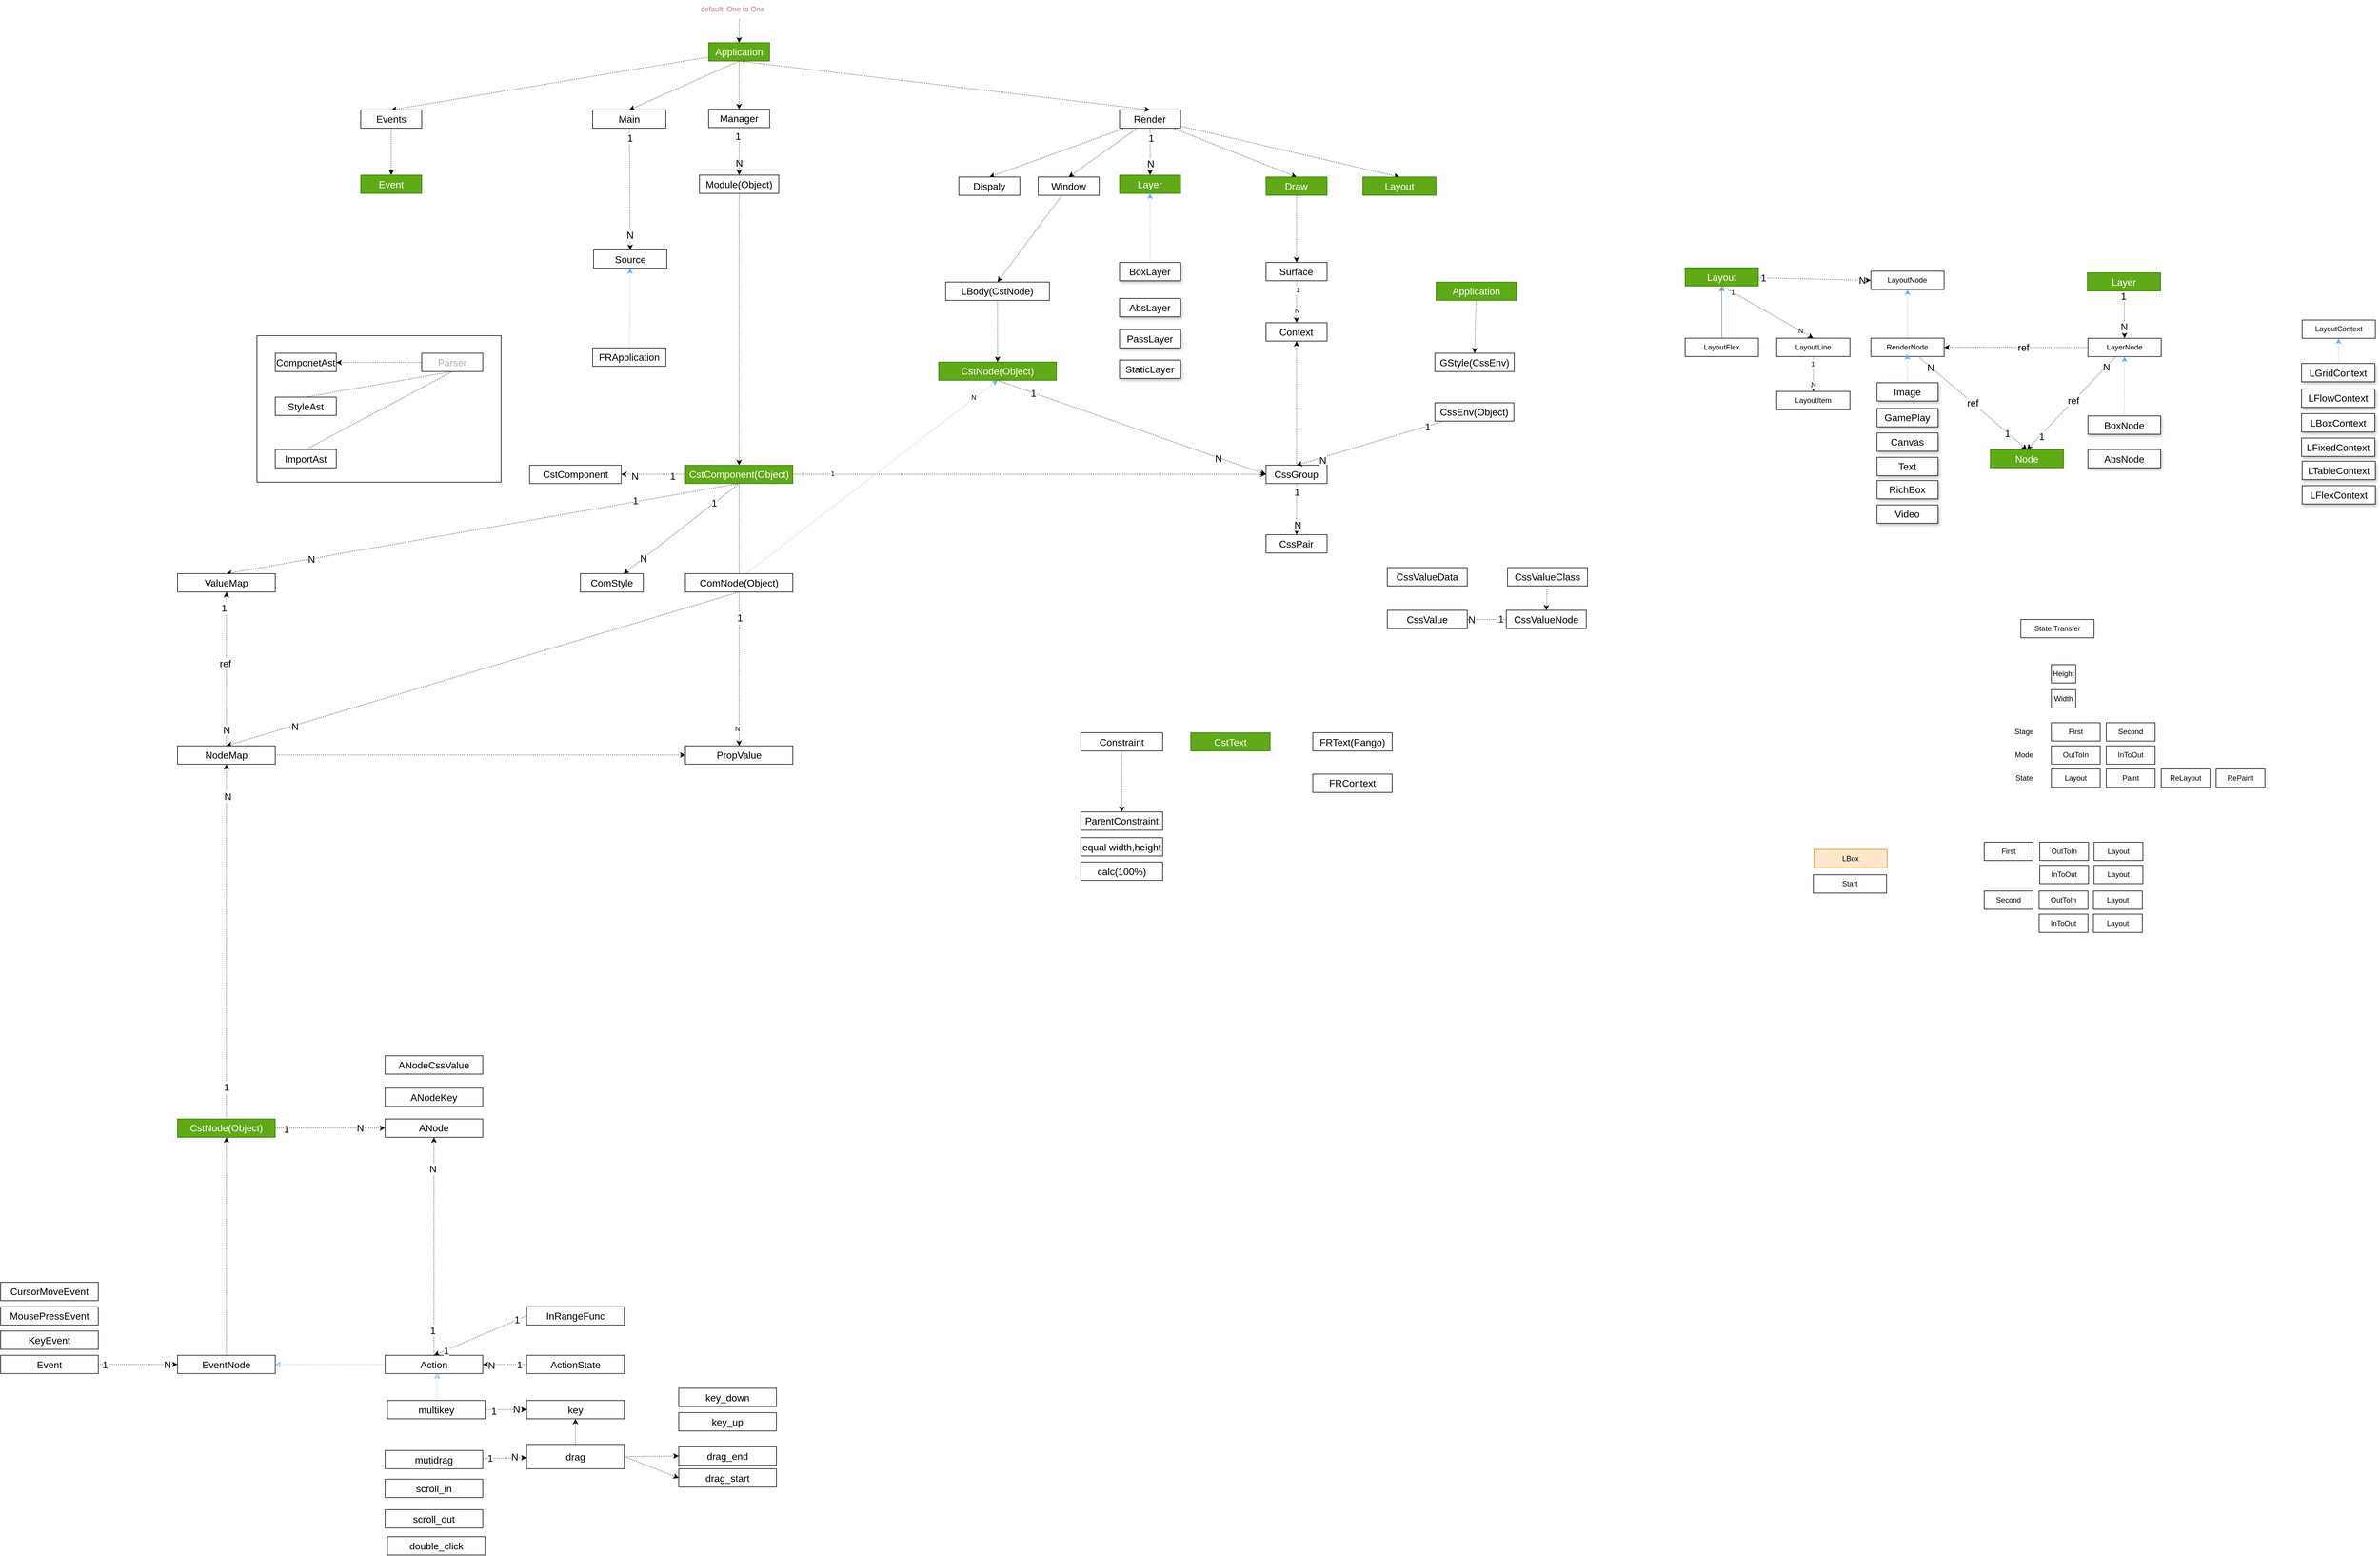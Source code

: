 <mxfile version="20.2.5" type="device"><diagram id="_N23DIPMtCVGRhZ30gLD" name="第 1 页"><mxGraphModel dx="1640" dy="479" grid="1" gridSize="10" guides="1" tooltips="1" connect="1" arrows="1" fold="1" page="1" pageScale="1" pageWidth="827" pageHeight="1169" background="none" math="0" shadow="0"><root><mxCell id="0"/><mxCell id="1" parent="0"/><mxCell id="vTjlXBZ8A0YJrTSdwNz2-1" value="" style="rounded=0;whiteSpace=wrap;html=1;fontFamily=Helvetica;fontSize=16;glass=0;noLabel=1;" parent="1" vertex="1"><mxGeometry x="-370" y="630" width="400" height="240" as="geometry"/></mxCell><mxCell id="srLBR-eKNToDPAw0bW0F-1" value="Manager" style="whiteSpace=wrap;html=1;fontStyle=0;fontSize=16;labelBorderColor=none;strokeOpacity=100;fixDash=0;enumerate=0;backgroundOutline=0;" parent="1" vertex="1"><mxGeometry x="370" y="259.0" width="100" height="30" as="geometry"/></mxCell><mxCell id="bB3FUnjyc7xPwZkcXDjZ-4" style="edgeStyle=none;shape=connector;rounded=0;comic=0;orthogonalLoop=1;jettySize=auto;html=1;dashed=1;dashPattern=1 2;labelBackgroundColor=default;fontFamily=Helvetica;fontSize=16;fontColor=default;endArrow=classic;strokeColor=default;" parent="1" source="srLBR-eKNToDPAw0bW0F-2" target="AO8aFez6V7OC_21t-UyS-113" edge="1"><mxGeometry relative="1" as="geometry"/></mxCell><mxCell id="srLBR-eKNToDPAw0bW0F-2" value="Module(Object)" style="whiteSpace=wrap;html=1;shadow=0;fontStyle=0;fontSize=16;strokeOpacity=100;fixDash=0;enumerate=0;backgroundOutline=0;" parent="1" vertex="1"><mxGeometry x="355" y="366.9" width="130" height="30" as="geometry"/></mxCell><mxCell id="AO8aFez6V7OC_21t-UyS-125" style="edgeStyle=none;shape=connector;rounded=0;orthogonalLoop=1;jettySize=auto;html=1;entryX=1;entryY=0.5;entryDx=0;entryDy=0;dashed=1;dashPattern=1 2;labelBackgroundColor=default;fontFamily=Helvetica;fontSize=16;fontColor=default;startArrow=none;startFill=0;endArrow=classic;endFill=1;strokeColor=default;fixDash=0;enumerate=0;backgroundOutline=0;" parent="1" source="srLBR-eKNToDPAw0bW0F-82" target="AO8aFez6V7OC_21t-UyS-124" edge="1"><mxGeometry relative="1" as="geometry"/></mxCell><mxCell id="se9XQzJi6xYLOeUyXSgX-72" style="edgeStyle=none;rounded=0;comic=0;orthogonalLoop=1;jettySize=auto;html=1;entryX=0.5;entryY=0;entryDx=0;entryDy=0;dashed=1;dashPattern=1 2;fontFamily=Helvetica;fontSize=16;fontColor=default;endArrow=none;endFill=0;exitX=0.5;exitY=1;exitDx=0;exitDy=0;" parent="1" source="srLBR-eKNToDPAw0bW0F-82" target="AO8aFez6V7OC_21t-UyS-137" edge="1"><mxGeometry relative="1" as="geometry"/></mxCell><mxCell id="se9XQzJi6xYLOeUyXSgX-73" style="edgeStyle=none;rounded=0;comic=0;orthogonalLoop=1;jettySize=auto;html=1;entryX=0.5;entryY=0;entryDx=0;entryDy=0;dashed=1;dashPattern=1 2;fontFamily=Helvetica;fontSize=16;fontColor=default;endArrow=none;endFill=0;exitX=0.5;exitY=1;exitDx=0;exitDy=0;" parent="1" source="srLBR-eKNToDPAw0bW0F-82" target="se9XQzJi6xYLOeUyXSgX-71" edge="1"><mxGeometry relative="1" as="geometry"/></mxCell><mxCell id="srLBR-eKNToDPAw0bW0F-110" value="" style="endArrow=classic;html=1;rounded=0;dashed=1;dashPattern=1 2;labelBackgroundColor=default;fontFamily=Helvetica;fontSize=16;fontColor=default;strokeColor=default;exitX=0.5;exitY=1;exitDx=0;exitDy=0;startArrow=none;startFill=0;endFill=1;fontStyle=0;strokeOpacity=100;entryX=0.5;entryY=0;entryDx=0;entryDy=0;fixDash=0;enumerate=0;backgroundOutline=0;" parent="1" source="srLBR-eKNToDPAw0bW0F-1" target="srLBR-eKNToDPAw0bW0F-2" edge="1"><mxGeometry relative="1" as="geometry"><mxPoint x="390" y="290.0" as="sourcePoint"/><mxPoint x="430" y="390.0" as="targetPoint"/></mxGeometry></mxCell><mxCell id="srLBR-eKNToDPAw0bW0F-112" value="N" style="resizable=0;html=1;align=right;verticalAlign=bottom;shadow=0;fontFamily=Helvetica;fontSize=16;fontColor=default;fontStyle=0;fixDash=0;enumerate=0;backgroundOutline=0;" parent="srLBR-eKNToDPAw0bW0F-110" connectable="0" vertex="1"><mxGeometry x="1" relative="1" as="geometry"><mxPoint x="6" y="-9" as="offset"/></mxGeometry></mxCell><mxCell id="AO8aFez6V7OC_21t-UyS-80" value="1" style="edgeLabel;html=1;align=center;verticalAlign=middle;resizable=0;points=[];fontSize=16;fontFamily=Helvetica;fontColor=default;fixDash=0;enumerate=0;backgroundOutline=0;" parent="srLBR-eKNToDPAw0bW0F-110" vertex="1" connectable="0"><mxGeometry x="-0.645" relative="1" as="geometry"><mxPoint x="-2" as="offset"/></mxGeometry></mxCell><mxCell id="srLBR-eKNToDPAw0bW0F-82" value="Parser" style="whiteSpace=wrap;html=1;shadow=0;fontStyle=0;strokeColor=default;fontSize=16;strokeOpacity=100;fontColor=#B3B3B3;fixDash=0;enumerate=0;backgroundOutline=0;" parent="1" vertex="1"><mxGeometry x="-100" y="658.79" width="100" height="30" as="geometry"/></mxCell><mxCell id="9Eu4qxXj4A-x9DAmZvT_-6" style="edgeStyle=none;shape=connector;rounded=0;orthogonalLoop=1;jettySize=auto;html=1;entryX=0.5;entryY=0;entryDx=0;entryDy=0;dashed=1;dashPattern=1 2;labelBackgroundColor=default;fontFamily=Helvetica;fontSize=16;fontColor=default;startArrow=none;startFill=0;endArrow=classic;endFill=1;strokeColor=default;" parent="1" source="AO8aFez6V7OC_21t-UyS-3" target="9Eu4qxXj4A-x9DAmZvT_-3" edge="1"><mxGeometry relative="1" as="geometry"/></mxCell><mxCell id="sxCNHtukWTik_-_hAVwb-6" style="edgeStyle=none;shape=connector;rounded=0;orthogonalLoop=1;jettySize=auto;html=1;entryX=0.5;entryY=0;entryDx=0;entryDy=0;dashed=1;dashPattern=1 2;labelBackgroundColor=default;fontFamily=Helvetica;fontSize=16;fontColor=default;startArrow=none;startFill=0;endArrow=classic;endFill=1;strokeColor=default;" parent="1" source="AO8aFez6V7OC_21t-UyS-3" target="sxCNHtukWTik_-_hAVwb-3" edge="1"><mxGeometry relative="1" as="geometry"/></mxCell><mxCell id="t-VZY58G59ScgUM86Q0_-16" style="edgeStyle=none;orthogonalLoop=1;jettySize=auto;html=1;entryX=0.5;entryY=0;entryDx=0;entryDy=0;fontFamily=Helvetica;fontSize=16;fontColor=default;endArrow=classic;rounded=0;dashed=1;dashPattern=1 2;startArrow=none;startFill=0;endFill=1;" parent="1" source="AO8aFez6V7OC_21t-UyS-3" target="AO8aFez6V7OC_21t-UyS-96" edge="1"><mxGeometry relative="1" as="geometry"/></mxCell><mxCell id="t-VZY58G59ScgUM86Q0_-17" style="edgeStyle=none;orthogonalLoop=1;jettySize=auto;html=1;entryX=0.5;entryY=0;entryDx=0;entryDy=0;fontFamily=Helvetica;fontSize=16;fontColor=default;startArrow=none;startFill=0;endArrow=classic;endFill=1;rounded=0;dashed=1;dashPattern=1 2;" parent="1" source="AO8aFez6V7OC_21t-UyS-3" target="AO8aFez6V7OC_21t-UyS-103" edge="1"><mxGeometry relative="1" as="geometry"/></mxCell><mxCell id="AO8aFez6V7OC_21t-UyS-3" value="Render" style="whiteSpace=wrap;html=1;fontStyle=0;fontSize=16;strokeOpacity=100;fixDash=0;enumerate=0;backgroundOutline=0;" parent="1" vertex="1"><mxGeometry x="1043.33" y="260.0" width="100" height="30" as="geometry"/></mxCell><mxCell id="AO8aFez6V7OC_21t-UyS-82" style="edgeStyle=none;shape=connector;rounded=0;orthogonalLoop=1;jettySize=auto;html=1;entryX=0.5;entryY=0;entryDx=0;entryDy=0;dashed=1;dashPattern=1 2;labelBackgroundColor=default;fontFamily=Helvetica;fontSize=16;fontColor=default;startArrow=none;startFill=0;endArrow=classic;endFill=1;strokeColor=default;exitX=0.5;exitY=1;exitDx=0;exitDy=0;fixDash=0;enumerate=0;backgroundOutline=0;" parent="1" source="AO8aFez6V7OC_21t-UyS-4" target="AO8aFez6V7OC_21t-UyS-81" edge="1"><mxGeometry relative="1" as="geometry"/></mxCell><mxCell id="AO8aFez6V7OC_21t-UyS-88" style="edgeStyle=none;shape=connector;rounded=0;orthogonalLoop=1;jettySize=auto;html=1;entryX=0.5;entryY=0;entryDx=0;entryDy=0;dashed=1;dashPattern=1 2;labelBackgroundColor=default;fontFamily=Helvetica;fontSize=16;fontColor=default;startArrow=none;startFill=0;endArrow=classic;endFill=1;strokeColor=default;exitX=0.5;exitY=1;exitDx=0;exitDy=0;fixDash=0;enumerate=0;backgroundOutline=0;" parent="1" source="AO8aFez6V7OC_21t-UyS-4" target="srLBR-eKNToDPAw0bW0F-1" edge="1"><mxGeometry relative="1" as="geometry"/></mxCell><mxCell id="AO8aFez6V7OC_21t-UyS-90" style="edgeStyle=none;shape=connector;rounded=0;orthogonalLoop=1;jettySize=auto;html=1;dashed=1;dashPattern=1 2;labelBackgroundColor=default;fontFamily=Helvetica;fontSize=16;fontColor=default;startArrow=none;startFill=0;endArrow=classic;endFill=1;strokeColor=default;exitX=0.5;exitY=1;exitDx=0;exitDy=0;entryX=0.5;entryY=0;entryDx=0;entryDy=0;fixDash=0;enumerate=0;backgroundOutline=0;" parent="1" source="AO8aFez6V7OC_21t-UyS-4" target="AO8aFez6V7OC_21t-UyS-3" edge="1"><mxGeometry relative="1" as="geometry"><mxPoint x="480" y="250" as="targetPoint"/></mxGeometry></mxCell><mxCell id="tDQRLC6_PAQmBumFb-kX-22" style="edgeStyle=none;rounded=0;orthogonalLoop=1;jettySize=auto;html=1;entryX=0.5;entryY=0;entryDx=0;entryDy=0;dashed=1;dashPattern=1 2;strokeColor=default;fontSize=16;startArrow=none;startFill=0;endFill=1;" parent="1" source="AO8aFez6V7OC_21t-UyS-4" target="AO8aFez6V7OC_21t-UyS-95" edge="1"><mxGeometry relative="1" as="geometry"/></mxCell><mxCell id="AO8aFez6V7OC_21t-UyS-4" value="Application" style="whiteSpace=wrap;html=1;fontStyle=0;fontSize=16;labelBorderColor=none;strokeOpacity=100;fixDash=0;enumerate=0;backgroundOutline=0;fillColor=#60a917;strokeColor=#2D7600;fontColor=#ffffff;shadow=0;rounded=0;glass=0;" parent="1" vertex="1"><mxGeometry x="370" y="150" width="100" height="30" as="geometry"/></mxCell><mxCell id="fwfw3z2ErWo4smF80Zi1-95" style="edgeStyle=none;rounded=0;sketch=0;orthogonalLoop=1;jettySize=auto;html=1;entryX=0.5;entryY=0;entryDx=0;entryDy=0;shadow=0;dashed=1;dashPattern=1 2;fontFamily=Helvetica;fontSize=12;fontColor=default;startArrow=none;startFill=0;strokeColor=default;fixDash=0;enumerate=0;backgroundOutline=0;" parent="1" source="AO8aFez6V7OC_21t-UyS-9" target="fwfw3z2ErWo4smF80Zi1-93" edge="1"><mxGeometry relative="1" as="geometry"/></mxCell><mxCell id="se9XQzJi6xYLOeUyXSgX-1" value="1" style="edgeLabel;html=1;align=center;verticalAlign=middle;resizable=0;points=[];fixDash=0;enumerate=0;backgroundOutline=0;" parent="fwfw3z2ErWo4smF80Zi1-95" vertex="1" connectable="0"><mxGeometry x="-0.564" y="1" relative="1" as="geometry"><mxPoint as="offset"/></mxGeometry></mxCell><mxCell id="se9XQzJi6xYLOeUyXSgX-2" value="N" style="edgeLabel;html=1;align=center;verticalAlign=middle;resizable=0;points=[];fixDash=0;enumerate=0;backgroundOutline=0;" parent="fwfw3z2ErWo4smF80Zi1-95" vertex="1" connectable="0"><mxGeometry x="0.409" relative="1" as="geometry"><mxPoint as="offset"/></mxGeometry></mxCell><mxCell id="AO8aFez6V7OC_21t-UyS-9" value="Surface" style="whiteSpace=wrap;html=1;fontStyle=0;fontSize=16;strokeOpacity=100;fixDash=0;enumerate=0;backgroundOutline=0;" parent="1" vertex="1"><mxGeometry x="1283.33" y="510.0" width="100" height="30" as="geometry"/></mxCell><mxCell id="AO8aFez6V7OC_21t-UyS-40" value="Layer" style="whiteSpace=wrap;html=1;fontStyle=0;fontSize=16;strokeOpacity=100;fixDash=0;enumerate=0;backgroundOutline=0;fillColor=#60a917;strokeColor=#2D7600;fontColor=#ffffff;labelBorderColor=none;shadow=0;rounded=0;glass=0;" parent="1" vertex="1"><mxGeometry x="1043.33" y="366.9" width="100" height="30" as="geometry"/></mxCell><mxCell id="AO8aFez6V7OC_21t-UyS-41" value="" style="endArrow=classic;html=1;rounded=0;dashed=1;dashPattern=1 2;labelBackgroundColor=default;fontFamily=Helvetica;fontSize=16;fontColor=default;strokeColor=default;exitX=0.5;exitY=1;exitDx=0;exitDy=0;startArrow=none;startFill=0;endFill=1;fontStyle=0;entryX=0.5;entryY=0;entryDx=0;entryDy=0;strokeOpacity=100;fixDash=0;enumerate=0;backgroundOutline=0;" parent="1" source="AO8aFez6V7OC_21t-UyS-3" target="AO8aFez6V7OC_21t-UyS-40" edge="1"><mxGeometry relative="1" as="geometry"><mxPoint x="840" y="350.0" as="sourcePoint"/><mxPoint x="840" y="450" as="targetPoint"/></mxGeometry></mxCell><mxCell id="AO8aFez6V7OC_21t-UyS-57" value="1" style="edgeLabel;html=1;align=center;verticalAlign=middle;resizable=0;points=[];fontSize=16;fontFamily=Helvetica;fontColor=default;fixDash=0;enumerate=0;backgroundOutline=0;" parent="AO8aFez6V7OC_21t-UyS-41" vertex="1" connectable="0"><mxGeometry x="-0.601" y="1" relative="1" as="geometry"><mxPoint as="offset"/></mxGeometry></mxCell><mxCell id="AO8aFez6V7OC_21t-UyS-58" value="N" style="edgeLabel;html=1;align=center;verticalAlign=middle;resizable=0;points=[];fontSize=16;fontFamily=Helvetica;fontColor=default;fixDash=0;enumerate=0;backgroundOutline=0;" parent="AO8aFez6V7OC_21t-UyS-41" vertex="1" connectable="0"><mxGeometry x="0.738" relative="1" as="geometry"><mxPoint y="-9" as="offset"/></mxGeometry></mxCell><mxCell id="AO8aFez6V7OC_21t-UyS-67" style="edgeStyle=none;shape=connector;rounded=0;orthogonalLoop=1;jettySize=auto;html=1;entryX=0.5;entryY=0;entryDx=0;entryDy=0;dashed=1;dashPattern=1 2;labelBackgroundColor=default;fontFamily=Helvetica;fontSize=16;fontColor=default;startArrow=none;startFill=0;endArrow=classic;endFill=1;strokeColor=default;strokeOpacity=100;fixDash=0;enumerate=0;backgroundOutline=0;" parent="1" source="9Eu4qxXj4A-x9DAmZvT_-3" target="AO8aFez6V7OC_21t-UyS-9" edge="1"><mxGeometry relative="1" as="geometry"><mxPoint x="1333.33" y="552.57" as="sourcePoint"/></mxGeometry></mxCell><mxCell id="p0tODl2XnqS8dyffp0-s-26" style="edgeStyle=none;shape=connector;rounded=0;comic=0;orthogonalLoop=1;jettySize=auto;html=1;entryX=0.5;entryY=0;entryDx=0;entryDy=0;dashed=1;dashPattern=1 2;labelBackgroundColor=default;fontFamily=Helvetica;fontSize=16;fontColor=default;endArrow=classic;strokeColor=default;" parent="1" source="AO8aFez6V7OC_21t-UyS-81" target="p0tODl2XnqS8dyffp0-s-23" edge="1"><mxGeometry relative="1" as="geometry"/></mxCell><mxCell id="p0tODl2XnqS8dyffp0-s-27" value="1" style="edgeLabel;html=1;align=center;verticalAlign=middle;resizable=0;points=[];fontSize=16;fontFamily=Helvetica;fontColor=default;" parent="p0tODl2XnqS8dyffp0-s-26" vertex="1" connectable="0"><mxGeometry x="-0.844" y="1" relative="1" as="geometry"><mxPoint as="offset"/></mxGeometry></mxCell><mxCell id="p0tODl2XnqS8dyffp0-s-28" value="N" style="edgeLabel;html=1;align=center;verticalAlign=middle;resizable=0;points=[];fontSize=16;fontFamily=Helvetica;fontColor=default;" parent="p0tODl2XnqS8dyffp0-s-26" vertex="1" connectable="0"><mxGeometry x="0.748" y="-1" relative="1" as="geometry"><mxPoint as="offset"/></mxGeometry></mxCell><mxCell id="AO8aFez6V7OC_21t-UyS-81" value="Main" style="whiteSpace=wrap;html=1;fontStyle=0;fontSize=16;labelBorderColor=none;strokeOpacity=100;fixDash=0;enumerate=0;backgroundOutline=0;" parent="1" vertex="1"><mxGeometry x="180" y="260.0" width="120" height="30" as="geometry"/></mxCell><mxCell id="tDQRLC6_PAQmBumFb-kX-32" value="" style="edgeStyle=none;rounded=0;orthogonalLoop=1;jettySize=auto;html=1;dashed=1;dashPattern=1 2;strokeColor=default;fontSize=16;startArrow=none;startFill=0;endFill=1;fontStyle=0;" parent="1" source="AO8aFez6V7OC_21t-UyS-95" target="tDQRLC6_PAQmBumFb-kX-31" edge="1"><mxGeometry relative="1" as="geometry"/></mxCell><mxCell id="AO8aFez6V7OC_21t-UyS-95" value="Events" style="whiteSpace=wrap;html=1;fontStyle=0;fontSize=16;labelBorderColor=none;strokeOpacity=100;fixDash=0;enumerate=0;backgroundOutline=0;" parent="1" vertex="1"><mxGeometry x="-200" y="260.0" width="100" height="30" as="geometry"/></mxCell><mxCell id="vbBoYqnnBJX6CrIw4YMH-4" style="edgeStyle=none;shape=connector;rounded=0;comic=0;orthogonalLoop=1;jettySize=auto;html=1;entryX=0.5;entryY=0;entryDx=0;entryDy=0;dashed=1;dashPattern=1 2;labelBackgroundColor=default;fontFamily=Helvetica;fontSize=16;fontColor=default;endArrow=classic;strokeColor=default;" parent="1" source="AO8aFez6V7OC_21t-UyS-96" target="3MFgkbLK2W6pAZ3sTvjC-19" edge="1"><mxGeometry relative="1" as="geometry"/></mxCell><mxCell id="AO8aFez6V7OC_21t-UyS-96" value="Window" style="whiteSpace=wrap;html=1;shadow=0;fontStyle=0;fontSize=16;strokeOpacity=100;fixDash=0;enumerate=0;backgroundOutline=0;" parent="1" vertex="1"><mxGeometry x="910" y="370.0" width="100" height="30" as="geometry"/></mxCell><mxCell id="AO8aFez6V7OC_21t-UyS-103" value="Dispaly" style="whiteSpace=wrap;html=1;shadow=0;fontStyle=0;fontSize=16;strokeOpacity=100;fixDash=0;enumerate=0;backgroundOutline=0;" parent="1" vertex="1"><mxGeometry x="780.0" y="370.0" width="100" height="30" as="geometry"/></mxCell><mxCell id="AO8aFez6V7OC_21t-UyS-132" style="edgeStyle=none;shape=connector;rounded=0;orthogonalLoop=1;jettySize=auto;html=1;entryX=1;entryY=0.5;entryDx=0;entryDy=0;dashed=1;dashPattern=1 2;labelBackgroundColor=default;fontFamily=Helvetica;fontSize=16;fontColor=default;startArrow=none;startFill=0;endArrow=classic;endFill=1;strokeColor=default;exitX=0;exitY=0.5;exitDx=0;exitDy=0;fixDash=0;enumerate=0;backgroundOutline=0;" parent="1" source="AO8aFez6V7OC_21t-UyS-113" target="AO8aFez6V7OC_21t-UyS-131" edge="1"><mxGeometry relative="1" as="geometry"><mxPoint x="661" y="876.31" as="sourcePoint"/><mxPoint x="671.0" y="938.81" as="targetPoint"/></mxGeometry></mxCell><mxCell id="fwfw3z2ErWo4smF80Zi1-28" value="1" style="edgeLabel;html=1;align=center;verticalAlign=middle;resizable=0;points=[];fontSize=16;fontFamily=Helvetica;fontColor=default;fixDash=0;enumerate=0;backgroundOutline=0;" parent="AO8aFez6V7OC_21t-UyS-132" vertex="1" connectable="0"><mxGeometry x="-0.662" y="3" relative="1" as="geometry"><mxPoint x="-3" as="offset"/></mxGeometry></mxCell><mxCell id="se9XQzJi6xYLOeUyXSgX-36" value="N" style="edgeLabel;html=1;align=center;verticalAlign=middle;resizable=0;points=[];fontSize=16;fontFamily=Helvetica;fontColor=default;" parent="AO8aFez6V7OC_21t-UyS-132" vertex="1" connectable="0"><mxGeometry x="0.583" y="3" relative="1" as="geometry"><mxPoint as="offset"/></mxGeometry></mxCell><mxCell id="hfySHGi0D-AIWdHUlQW5-18" style="edgeStyle=none;rounded=0;orthogonalLoop=1;jettySize=auto;html=1;entryX=0;entryY=0.5;entryDx=0;entryDy=0;fontSize=16;dashed=1;dashPattern=1 2;" parent="1" source="AO8aFez6V7OC_21t-UyS-113" target="fwfw3z2ErWo4smF80Zi1-51" edge="1"><mxGeometry relative="1" as="geometry"><mxPoint x="1170" y="872.8" as="targetPoint"/></mxGeometry></mxCell><mxCell id="hfySHGi0D-AIWdHUlQW5-19" value="1" style="edgeLabel;html=1;align=center;verticalAlign=middle;resizable=0;points=[];" parent="hfySHGi0D-AIWdHUlQW5-18" vertex="1" connectable="0"><mxGeometry x="-0.833" y="1" relative="1" as="geometry"><mxPoint as="offset"/></mxGeometry></mxCell><mxCell id="b0SShiwwmZGZxzh6fXLt-40" style="edgeStyle=none;shape=connector;rounded=0;comic=0;orthogonalLoop=1;jettySize=auto;html=1;dashed=1;dashPattern=1 2;labelBackgroundColor=default;fontFamily=Helvetica;fontSize=16;fontColor=default;endArrow=classic;strokeColor=default;exitX=0.5;exitY=1;exitDx=0;exitDy=0;" parent="1" source="AO8aFez6V7OC_21t-UyS-113" target="b0SShiwwmZGZxzh6fXLt-33" edge="1"><mxGeometry relative="1" as="geometry"/></mxCell><mxCell id="p0tODl2XnqS8dyffp0-s-12" value="N" style="edgeLabel;html=1;align=center;verticalAlign=middle;resizable=0;points=[];fontSize=16;fontFamily=Helvetica;fontColor=default;" parent="b0SShiwwmZGZxzh6fXLt-40" vertex="1" connectable="0"><mxGeometry x="0.662" relative="1" as="geometry"><mxPoint as="offset"/></mxGeometry></mxCell><mxCell id="p0tODl2XnqS8dyffp0-s-13" value="1" style="edgeLabel;html=1;align=center;verticalAlign=middle;resizable=0;points=[];fontSize=16;fontFamily=Helvetica;fontColor=default;" parent="b0SShiwwmZGZxzh6fXLt-40" vertex="1" connectable="0"><mxGeometry x="-0.578" y="5" relative="1" as="geometry"><mxPoint x="-5" y="-3" as="offset"/></mxGeometry></mxCell><mxCell id="rj_vMMQdR87xLDk41NYo-19" style="edgeStyle=none;shape=connector;rounded=0;comic=0;orthogonalLoop=1;jettySize=auto;html=1;entryX=0.5;entryY=0;entryDx=0;entryDy=0;dashed=1;dashPattern=1 2;labelBackgroundColor=default;strokeColor=default;fontFamily=Helvetica;fontSize=16;fontColor=default;endArrow=classic;exitX=0.5;exitY=1;exitDx=0;exitDy=0;" parent="1" source="AO8aFez6V7OC_21t-UyS-113" target="rj_vMMQdR87xLDk41NYo-15" edge="1"><mxGeometry relative="1" as="geometry"/></mxCell><mxCell id="rj_vMMQdR87xLDk41NYo-20" value="N" style="edgeLabel;html=1;align=center;verticalAlign=middle;resizable=0;points=[];fontSize=16;fontFamily=Helvetica;fontColor=default;" parent="rj_vMMQdR87xLDk41NYo-19" vertex="1" connectable="0"><mxGeometry x="0.67" relative="1" as="geometry"><mxPoint as="offset"/></mxGeometry></mxCell><mxCell id="rj_vMMQdR87xLDk41NYo-21" value="1" style="edgeLabel;html=1;align=center;verticalAlign=middle;resizable=0;points=[];fontSize=16;fontFamily=Helvetica;fontColor=default;" parent="rj_vMMQdR87xLDk41NYo-19" vertex="1" connectable="0"><mxGeometry x="-0.595" y="-2" relative="1" as="geometry"><mxPoint as="offset"/></mxGeometry></mxCell><mxCell id="AO8aFez6V7OC_21t-UyS-113" value="CstComponent(Object)" style="whiteSpace=wrap;html=1;shadow=0;fontStyle=0;strokeColor=#2D7600;fontSize=16;strokeOpacity=100;fixDash=0;enumerate=0;backgroundOutline=0;fillColor=#60a917;fontColor=#ffffff;labelBorderColor=none;rounded=0;glass=0;" parent="1" vertex="1"><mxGeometry x="332" y="842.18" width="176" height="30" as="geometry"/></mxCell><mxCell id="AO8aFez6V7OC_21t-UyS-124" value="ComponetAst" style="whiteSpace=wrap;html=1;shadow=0;fontStyle=0;strokeColor=default;fontSize=16;strokeOpacity=100;fixDash=0;enumerate=0;backgroundOutline=0;" parent="1" vertex="1"><mxGeometry x="-340" y="658.79" width="100" height="30" as="geometry"/></mxCell><mxCell id="AO8aFez6V7OC_21t-UyS-131" value="CstComponent" style="whiteSpace=wrap;html=1;shadow=0;fontStyle=0;strokeColor=default;fontSize=16;strokeOpacity=100;fixDash=0;enumerate=0;backgroundOutline=0;" parent="1" vertex="1"><mxGeometry x="76.79" y="842.18" width="150" height="30" as="geometry"/></mxCell><mxCell id="AO8aFez6V7OC_21t-UyS-137" value="ImportAst" style="whiteSpace=wrap;html=1;shadow=0;fontStyle=0;strokeColor=default;fontSize=16;strokeOpacity=100;fixDash=0;enumerate=0;backgroundOutline=0;" parent="1" vertex="1"><mxGeometry x="-340" y="816.51" width="100" height="30" as="geometry"/></mxCell><mxCell id="fwfw3z2ErWo4smF80Zi1-50" style="edgeStyle=none;rounded=0;orthogonalLoop=1;jettySize=auto;html=1;entryX=0.5;entryY=0;entryDx=0;entryDy=0;dashed=1;dashPattern=1 2;fontFamily=Helvetica;fontSize=12;fontColor=#FF1414;strokeColor=default;exitX=0.501;exitY=1.044;exitDx=0;exitDy=0;exitPerimeter=0;fixDash=0;enumerate=0;backgroundOutline=0;" parent="1" source="fwfw3z2ErWo4smF80Zi1-42" target="AO8aFez6V7OC_21t-UyS-4" edge="1"><mxGeometry relative="1" as="geometry"><mxPoint x="650" y="80" as="sourcePoint"/></mxGeometry></mxCell><mxCell id="fwfw3z2ErWo4smF80Zi1-42" value="default: One to One&amp;nbsp;" style="text;html=1;align=left;verticalAlign=middle;resizable=0;points=[];autosize=1;strokeColor=none;fillColor=none;fontSize=12;fontFamily=Helvetica;fontColor=#B5739D;glass=0;sketch=0;shadow=0;labelBackgroundColor=default;labelBorderColor=none;labelPosition=center;verticalLabelPosition=middle;fixDash=0;enumerate=0;backgroundOutline=0;" parent="1" vertex="1"><mxGeometry x="355" y="80" width="130" height="30" as="geometry"/></mxCell><mxCell id="tDQRLC6_PAQmBumFb-kX-6" style="edgeStyle=none;rounded=0;orthogonalLoop=1;jettySize=auto;html=1;entryX=0.5;entryY=1;entryDx=0;entryDy=0;dashed=1;dashPattern=1 2;" parent="1" source="fwfw3z2ErWo4smF80Zi1-51" target="fwfw3z2ErWo4smF80Zi1-93" edge="1"><mxGeometry relative="1" as="geometry"/></mxCell><mxCell id="fwfw3z2ErWo4smF80Zi1-93" value="Context" style="whiteSpace=wrap;html=1;fontStyle=0;fontSize=16;strokeOpacity=100;fixDash=0;enumerate=0;backgroundOutline=0;" parent="1" vertex="1"><mxGeometry x="1283.33" y="608.79" width="100" height="30" as="geometry"/></mxCell><mxCell id="se9XQzJi6xYLOeUyXSgX-71" value="StyleAst" style="whiteSpace=wrap;html=1;shadow=0;fontStyle=0;strokeColor=default;fontSize=16;strokeOpacity=100;fixDash=0;enumerate=0;backgroundOutline=0;" parent="1" vertex="1"><mxGeometry x="-340" y="730.66" width="100" height="30" as="geometry"/></mxCell><mxCell id="tDQRLC6_PAQmBumFb-kX-31" value="Event" style="whiteSpace=wrap;html=1;fontStyle=0;fontSize=16;labelBorderColor=none;strokeOpacity=100;fixDash=0;enumerate=0;backgroundOutline=0;fillColor=#60a917;strokeColor=#2D7600;fontColor=#ffffff;shadow=0;rounded=0;glass=0;" parent="1" vertex="1"><mxGeometry x="-200" y="366.9" width="100" height="30" as="geometry"/></mxCell><mxCell id="3qlGYJx5RQ6duNaz_BGI-19" style="shape=connector;rounded=0;orthogonalLoop=1;jettySize=auto;html=1;entryX=0;entryY=0.5;entryDx=0;entryDy=0;dashed=1;dashPattern=1 2;labelBackgroundColor=default;fontFamily=Helvetica;fontSize=16;fontColor=default;endArrow=classic;strokeColor=default;exitX=0.5;exitY=1;exitDx=0;exitDy=0;" parent="1" source="b0SShiwwmZGZxzh6fXLt-1" target="fwfw3z2ErWo4smF80Zi1-51" edge="1"><mxGeometry relative="1" as="geometry"><mxPoint x="1000" y="742.72" as="sourcePoint"/></mxGeometry></mxCell><mxCell id="3qlGYJx5RQ6duNaz_BGI-20" value="1" style="edgeLabel;html=1;align=center;verticalAlign=middle;resizable=0;points=[];fontSize=16;fontFamily=Helvetica;fontColor=default;" parent="3qlGYJx5RQ6duNaz_BGI-19" vertex="1" connectable="0"><mxGeometry x="-0.734" relative="1" as="geometry"><mxPoint as="offset"/></mxGeometry></mxCell><mxCell id="3qlGYJx5RQ6duNaz_BGI-21" value="N" style="edgeLabel;html=1;align=center;verticalAlign=middle;resizable=0;points=[];fontSize=16;fontFamily=Helvetica;fontColor=default;" parent="3qlGYJx5RQ6duNaz_BGI-19" vertex="1" connectable="0"><mxGeometry x="0.643" y="-1" relative="1" as="geometry"><mxPoint as="offset"/></mxGeometry></mxCell><mxCell id="b0SShiwwmZGZxzh6fXLt-25" style="edgeStyle=none;shape=connector;rounded=0;comic=0;orthogonalLoop=1;jettySize=auto;html=1;entryX=0.5;entryY=0;entryDx=0;entryDy=0;dashed=1;dashPattern=1 2;labelBackgroundColor=default;fontFamily=Helvetica;fontSize=16;fontColor=default;endArrow=classic;strokeColor=default;" parent="1" source="VanB3wyzTlclgv52SRCy-10" target="b0SShiwwmZGZxzh6fXLt-31" edge="1"><mxGeometry relative="1" as="geometry"><mxPoint x="1480.005" y="650" as="targetPoint"/></mxGeometry></mxCell><mxCell id="VanB3wyzTlclgv52SRCy-10" value="Application" style="whiteSpace=wrap;html=1;fontStyle=0;fontSize=16;labelBorderColor=none;strokeOpacity=100;fixDash=0;enumerate=0;backgroundOutline=0;shadow=0;fillColor=#60a917;strokeColor=#2D7600;fontColor=#ffffff;rounded=0;glass=0;" parent="1" vertex="1"><mxGeometry x="1561.95" y="542.16" width="131.95" height="30" as="geometry"/></mxCell><mxCell id="hfySHGi0D-AIWdHUlQW5-15" value="AbsLayer" style="whiteSpace=wrap;html=1;fontStyle=0;fontSize=16;strokeOpacity=100;fixDash=0;enumerate=0;backgroundOutline=0;fillColor=default;strokeColor=default;fontColor=default;labelBorderColor=none;shadow=1;rounded=0;glass=0;" parent="1" vertex="1"><mxGeometry x="1043.33" y="569" width="100" height="30" as="geometry"/></mxCell><mxCell id="t-VZY58G59ScgUM86Q0_-15" style="edgeStyle=none;orthogonalLoop=1;jettySize=auto;html=1;fontFamily=Helvetica;fontSize=16;fontColor=#000000;endArrow=classic;rounded=0;strokeColor=#66B2FF;comic=0;dashed=1;dashPattern=1 2;sketch=0;shadow=0;startArrow=none;startFill=0;" parent="1" source="hfySHGi0D-AIWdHUlQW5-16" target="AO8aFez6V7OC_21t-UyS-40" edge="1"><mxGeometry relative="1" as="geometry"/></mxCell><mxCell id="hfySHGi0D-AIWdHUlQW5-16" value="BoxLayer" style="whiteSpace=wrap;html=1;fontStyle=0;fontSize=16;strokeOpacity=100;fixDash=0;enumerate=0;backgroundOutline=0;fillColor=default;strokeColor=default;fontColor=default;labelBorderColor=none;shadow=1;rounded=0;glass=0;" parent="1" vertex="1"><mxGeometry x="1043.33" y="510" width="100" height="30" as="geometry"/></mxCell><mxCell id="b0SShiwwmZGZxzh6fXLt-20" style="edgeStyle=none;shape=connector;rounded=0;comic=0;orthogonalLoop=1;jettySize=auto;html=1;entryX=0.5;entryY=0;entryDx=0;entryDy=0;dashed=1;dashPattern=1 2;labelBackgroundColor=default;fontFamily=Helvetica;fontSize=16;fontColor=default;endArrow=classic;strokeColor=default;" parent="1" source="3MFgkbLK2W6pAZ3sTvjC-19" target="b0SShiwwmZGZxzh6fXLt-1" edge="1"><mxGeometry relative="1" as="geometry"/></mxCell><mxCell id="3MFgkbLK2W6pAZ3sTvjC-19" value="LBody(CstNode)" style="whiteSpace=wrap;html=1;shadow=0;fontStyle=0;strokeColor=default;fontSize=16;strokeOpacity=100;fixDash=0;enumerate=0;backgroundOutline=0;fillColor=default;fontColor=default;labelBorderColor=none;rounded=0;glass=0;" parent="1" vertex="1"><mxGeometry x="758.41" y="542.16" width="170" height="30" as="geometry"/></mxCell><mxCell id="pf9HwXxPTRLERSukKGTt-1" value="PassLayer" style="whiteSpace=wrap;html=1;fontStyle=0;fontSize=16;strokeOpacity=100;fixDash=0;enumerate=0;backgroundOutline=0;fillColor=default;strokeColor=default;fontColor=default;labelBorderColor=none;shadow=1;rounded=0;glass=0;" parent="1" vertex="1"><mxGeometry x="1043.33" y="620" width="100" height="30" as="geometry"/></mxCell><mxCell id="b0SShiwwmZGZxzh6fXLt-1" value="CstNode(Object)" style="whiteSpace=wrap;html=1;shadow=0;fontStyle=0;strokeColor=#2D7600;fontSize=16;strokeOpacity=100;fixDash=0;enumerate=0;backgroundOutline=0;fillColor=#60a917;fontColor=#ffffff;labelBorderColor=none;rounded=0;glass=0;" parent="1" vertex="1"><mxGeometry x="746.91" y="673.16" width="193" height="30" as="geometry"/></mxCell><mxCell id="fwfw3z2ErWo4smF80Zi1-41" value="CssPair" style="whiteSpace=wrap;html=1;fontStyle=0;fontSize=16;strokeOpacity=100;fixDash=0;enumerate=0;backgroundOutline=0;" parent="1" vertex="1"><mxGeometry x="1283.33" y="956.08" width="100" height="30" as="geometry"/></mxCell><mxCell id="fwfw3z2ErWo4smF80Zi1-56" style="edgeStyle=none;rounded=0;orthogonalLoop=1;jettySize=auto;html=1;entryX=0.5;entryY=0;entryDx=0;entryDy=0;dashed=1;dashPattern=1 2;fontFamily=Helvetica;fontSize=16;fontColor=default;strokeColor=default;fixDash=0;enumerate=0;backgroundOutline=0;" parent="1" source="fwfw3z2ErWo4smF80Zi1-51" target="fwfw3z2ErWo4smF80Zi1-41" edge="1"><mxGeometry relative="1" as="geometry"/></mxCell><mxCell id="fwfw3z2ErWo4smF80Zi1-57" value="1" style="edgeLabel;html=1;align=center;verticalAlign=middle;resizable=0;points=[];fontSize=16;fontFamily=Helvetica;fontColor=default;fixDash=0;enumerate=0;backgroundOutline=0;" parent="fwfw3z2ErWo4smF80Zi1-56" vertex="1" connectable="0"><mxGeometry x="-0.684" relative="1" as="geometry"><mxPoint as="offset"/></mxGeometry></mxCell><mxCell id="fwfw3z2ErWo4smF80Zi1-58" value="N" style="edgeLabel;html=1;align=center;verticalAlign=middle;resizable=0;points=[];fontSize=16;fontFamily=Helvetica;fontColor=default;fixDash=0;enumerate=0;backgroundOutline=0;" parent="fwfw3z2ErWo4smF80Zi1-56" vertex="1" connectable="0"><mxGeometry x="0.617" y="1" relative="1" as="geometry"><mxPoint as="offset"/></mxGeometry></mxCell><mxCell id="fwfw3z2ErWo4smF80Zi1-51" value="CssGroup" style="whiteSpace=wrap;html=1;fontStyle=0;fontSize=16;strokeOpacity=100;fixDash=0;enumerate=0;backgroundOutline=0;" parent="1" vertex="1"><mxGeometry x="1283.33" y="842.18" width="100" height="30" as="geometry"/></mxCell><mxCell id="3qlGYJx5RQ6duNaz_BGI-5" value="CssValue" style="whiteSpace=wrap;html=1;fontStyle=0;fontSize=16;strokeOpacity=100;fixDash=0;enumerate=0;backgroundOutline=0;" parent="1" vertex="1"><mxGeometry x="1482" y="1080" width="131" height="30" as="geometry"/></mxCell><mxCell id="3qlGYJx5RQ6duNaz_BGI-8" style="edgeStyle=none;shape=connector;rounded=0;orthogonalLoop=1;jettySize=auto;html=1;dashed=1;dashPattern=1 2;labelBackgroundColor=default;fontFamily=Helvetica;fontSize=16;fontColor=default;endArrow=classic;strokeColor=default;" parent="1" source="3qlGYJx5RQ6duNaz_BGI-7" target="3qlGYJx5RQ6duNaz_BGI-5" edge="1"><mxGeometry relative="1" as="geometry"><mxPoint x="1633" y="1090" as="targetPoint"/></mxGeometry></mxCell><mxCell id="3qlGYJx5RQ6duNaz_BGI-9" value="1" style="edgeLabel;html=1;align=center;verticalAlign=middle;resizable=0;points=[];fontSize=16;fontFamily=Helvetica;fontColor=default;" parent="3qlGYJx5RQ6duNaz_BGI-8" vertex="1" connectable="0"><mxGeometry x="-0.748" y="-1" relative="1" as="geometry"><mxPoint x="-1" as="offset"/></mxGeometry></mxCell><mxCell id="3qlGYJx5RQ6duNaz_BGI-10" value="N" style="edgeLabel;html=1;align=center;verticalAlign=middle;resizable=0;points=[];fontSize=16;fontFamily=Helvetica;fontColor=default;" parent="3qlGYJx5RQ6duNaz_BGI-8" vertex="1" connectable="0"><mxGeometry x="0.778" y="-1" relative="1" as="geometry"><mxPoint y="1" as="offset"/></mxGeometry></mxCell><mxCell id="3qlGYJx5RQ6duNaz_BGI-7" value="CssValueNode" style="whiteSpace=wrap;html=1;fontStyle=0;fontSize=16;strokeOpacity=100;fixDash=0;enumerate=0;backgroundOutline=0;glass=0;" parent="1" vertex="1"><mxGeometry x="1677" y="1080" width="131" height="30" as="geometry"/></mxCell><mxCell id="3qlGYJx5RQ6duNaz_BGI-13" style="edgeStyle=none;shape=connector;rounded=0;orthogonalLoop=1;jettySize=auto;html=1;entryX=0.5;entryY=0;entryDx=0;entryDy=0;dashed=1;dashPattern=1 2;labelBackgroundColor=default;fontFamily=Helvetica;fontSize=16;fontColor=default;endArrow=classic;strokeColor=default;" parent="1" source="3qlGYJx5RQ6duNaz_BGI-11" target="3qlGYJx5RQ6duNaz_BGI-7" edge="1"><mxGeometry relative="1" as="geometry"/></mxCell><mxCell id="3qlGYJx5RQ6duNaz_BGI-11" value="CssValueClass" style="whiteSpace=wrap;html=1;fontStyle=0;fontSize=16;strokeOpacity=100;fixDash=0;enumerate=0;backgroundOutline=0;glass=0;" parent="1" vertex="1"><mxGeometry x="1679" y="1010" width="131" height="30" as="geometry"/></mxCell><mxCell id="3qlGYJx5RQ6duNaz_BGI-12" value="CssValueData" style="whiteSpace=wrap;html=1;fontStyle=0;fontSize=16;strokeOpacity=100;fixDash=0;enumerate=0;backgroundOutline=0;glass=0;" parent="1" vertex="1"><mxGeometry x="1482.0" y="1010" width="131" height="30" as="geometry"/></mxCell><mxCell id="b0SShiwwmZGZxzh6fXLt-26" style="edgeStyle=none;shape=connector;rounded=0;comic=0;orthogonalLoop=1;jettySize=auto;html=1;entryX=0.5;entryY=0;entryDx=0;entryDy=0;dashed=1;dashPattern=1 2;labelBackgroundColor=default;fontFamily=Helvetica;fontSize=16;fontColor=default;endArrow=classic;strokeColor=default;" parent="1" source="b0SShiwwmZGZxzh6fXLt-22" target="fwfw3z2ErWo4smF80Zi1-51" edge="1"><mxGeometry relative="1" as="geometry"/></mxCell><mxCell id="b0SShiwwmZGZxzh6fXLt-27" value="1" style="edgeLabel;html=1;align=center;verticalAlign=middle;resizable=0;points=[];fontSize=16;fontFamily=Helvetica;fontColor=default;" parent="b0SShiwwmZGZxzh6fXLt-26" vertex="1" connectable="0"><mxGeometry x="-0.777" y="1" relative="1" as="geometry"><mxPoint as="offset"/></mxGeometry></mxCell><mxCell id="b0SShiwwmZGZxzh6fXLt-28" value="N" style="edgeLabel;html=1;align=center;verticalAlign=middle;resizable=0;points=[];fontSize=16;fontFamily=Helvetica;fontColor=default;" parent="b0SShiwwmZGZxzh6fXLt-26" vertex="1" connectable="0"><mxGeometry x="0.661" y="4" relative="1" as="geometry"><mxPoint as="offset"/></mxGeometry></mxCell><mxCell id="b0SShiwwmZGZxzh6fXLt-22" value="CssEnv(Object)" style="whiteSpace=wrap;html=1;fontStyle=0;fontSize=16;strokeOpacity=100;fixDash=0;enumerate=0;backgroundOutline=0;" parent="1" vertex="1"><mxGeometry x="1560" y="740" width="129.45" height="30" as="geometry"/></mxCell><mxCell id="b0SShiwwmZGZxzh6fXLt-31" value="GStyle(CssEnv)" style="whiteSpace=wrap;html=1;shadow=0;fontStyle=0;strokeColor=default;fontSize=16;strokeOpacity=100;fixDash=0;enumerate=0;backgroundOutline=0;fillColor=default;fontColor=default;labelBorderColor=none;rounded=0;glass=0;" parent="1" vertex="1"><mxGeometry x="1560" y="658.79" width="130" height="30" as="geometry"/></mxCell><mxCell id="b0SShiwwmZGZxzh6fXLt-33" value="ComStyle" style="whiteSpace=wrap;html=1;shadow=0;fontStyle=0;strokeColor=default;fontSize=16;strokeOpacity=100;fixDash=0;enumerate=0;backgroundOutline=0;" parent="1" vertex="1"><mxGeometry x="160" y="1020" width="103" height="30" as="geometry"/></mxCell><mxCell id="b0SShiwwmZGZxzh6fXLt-49" style="edgeStyle=none;shape=connector;rounded=0;comic=0;orthogonalLoop=1;jettySize=auto;html=1;entryX=0.5;entryY=0;entryDx=0;entryDy=0;dashed=1;dashPattern=1 2;labelBackgroundColor=default;fontFamily=Helvetica;fontSize=16;fontColor=default;endArrow=classic;strokeColor=default;" parent="1" source="b0SShiwwmZGZxzh6fXLt-42" target="b0SShiwwmZGZxzh6fXLt-47" edge="1"><mxGeometry relative="1" as="geometry"/></mxCell><mxCell id="b0SShiwwmZGZxzh6fXLt-42" value="Constraint" style="whiteSpace=wrap;html=1;shadow=0;fontStyle=0;strokeColor=default;fontSize=16;strokeOpacity=100;fixDash=0;enumerate=0;backgroundOutline=0;fillColor=default;fontColor=default;labelBorderColor=none;rounded=0;glass=0;" parent="1" vertex="1"><mxGeometry x="980" y="1280.54" width="134" height="30" as="geometry"/></mxCell><mxCell id="b0SShiwwmZGZxzh6fXLt-47" value="ParentConstraint" style="whiteSpace=wrap;html=1;shadow=0;fontStyle=0;strokeColor=default;fontSize=16;strokeOpacity=100;fixDash=0;enumerate=0;backgroundOutline=0;fillColor=default;fontColor=default;labelBorderColor=none;rounded=0;glass=0;" parent="1" vertex="1"><mxGeometry x="980" y="1410.34" width="134" height="30" as="geometry"/></mxCell><mxCell id="b0SShiwwmZGZxzh6fXLt-50" value="calc(100%)" style="whiteSpace=wrap;html=1;shadow=0;fontStyle=0;strokeColor=default;fontSize=16;strokeOpacity=100;fixDash=0;enumerate=0;backgroundOutline=0;fillColor=default;fontColor=default;labelBorderColor=none;rounded=0;glass=0;" parent="1" vertex="1"><mxGeometry x="980" y="1492.62" width="134" height="30" as="geometry"/></mxCell><mxCell id="b0SShiwwmZGZxzh6fXLt-51" value="equal width,height" style="whiteSpace=wrap;html=1;shadow=0;fontStyle=0;strokeColor=default;fontSize=16;strokeOpacity=100;fixDash=0;enumerate=0;backgroundOutline=0;fillColor=default;fontColor=default;labelBorderColor=none;rounded=0;glass=0;" parent="1" vertex="1"><mxGeometry x="980" y="1452.62" width="134" height="30" as="geometry"/></mxCell><mxCell id="b0SShiwwmZGZxzh6fXLt-58" value="KeyEvent" style="whiteSpace=wrap;html=1;fontStyle=0;fontSize=16;labelBorderColor=none;strokeOpacity=100;fixDash=0;enumerate=0;backgroundOutline=0;fillColor=default;strokeColor=default;fontColor=default;shadow=0;rounded=0;glass=0;" parent="1" vertex="1"><mxGeometry x="-790" y="2260.88" width="160" height="30" as="geometry"/></mxCell><mxCell id="qDr9knophbPoSAZElDER-20" style="edgeStyle=none;shape=connector;rounded=0;comic=0;orthogonalLoop=1;jettySize=auto;html=1;entryX=0;entryY=0.5;entryDx=0;entryDy=0;dashed=1;dashPattern=1 2;labelBackgroundColor=default;fontFamily=Helvetica;fontSize=16;fontColor=default;endArrow=classic;strokeColor=default;" parent="1" source="KetMbmqk3JNc-oJEFXoh-4" target="KetMbmqk3JNc-oJEFXoh-51" edge="1"><mxGeometry relative="1" as="geometry"/></mxCell><mxCell id="qDr9knophbPoSAZElDER-21" value="1" style="edgeLabel;html=1;align=center;verticalAlign=middle;resizable=0;points=[];fontSize=16;fontFamily=Helvetica;fontColor=default;" parent="qDr9knophbPoSAZElDER-20" vertex="1" connectable="0"><mxGeometry x="-0.8" y="-1" relative="1" as="geometry"><mxPoint as="offset"/></mxGeometry></mxCell><mxCell id="qDr9knophbPoSAZElDER-22" value="N" style="edgeLabel;html=1;align=center;verticalAlign=middle;resizable=0;points=[];fontSize=16;fontFamily=Helvetica;fontColor=default;" parent="qDr9knophbPoSAZElDER-20" vertex="1" connectable="0"><mxGeometry x="0.547" y="3" relative="1" as="geometry"><mxPoint y="2" as="offset"/></mxGeometry></mxCell><mxCell id="p0tODl2XnqS8dyffp0-s-7" style="edgeStyle=none;shape=connector;rounded=0;comic=0;orthogonalLoop=1;jettySize=auto;html=1;entryX=0.5;entryY=1;entryDx=0;entryDy=0;dashed=1;dashPattern=1 2;labelBackgroundColor=default;fontFamily=Helvetica;fontSize=16;fontColor=default;endArrow=classic;strokeColor=default;" parent="1" source="KetMbmqk3JNc-oJEFXoh-4" target="GgQH_QHnAQB_JmUzbBLz-4" edge="1"><mxGeometry relative="1" as="geometry"/></mxCell><mxCell id="p0tODl2XnqS8dyffp0-s-8" value="N" style="edgeLabel;html=1;align=center;verticalAlign=middle;resizable=0;points=[];fontSize=16;fontFamily=Helvetica;fontColor=default;" parent="p0tODl2XnqS8dyffp0-s-7" vertex="1" connectable="0"><mxGeometry x="0.819" y="-2" relative="1" as="geometry"><mxPoint as="offset"/></mxGeometry></mxCell><mxCell id="p0tODl2XnqS8dyffp0-s-9" value="1" style="edgeLabel;html=1;align=center;verticalAlign=middle;resizable=0;points=[];fontSize=16;fontFamily=Helvetica;fontColor=default;" parent="p0tODl2XnqS8dyffp0-s-7" vertex="1" connectable="0"><mxGeometry x="-0.817" relative="1" as="geometry"><mxPoint as="offset"/></mxGeometry></mxCell><mxCell id="KetMbmqk3JNc-oJEFXoh-4" value="CstNode(Object)" style="whiteSpace=wrap;html=1;shadow=0;fontStyle=0;strokeColor=#2D7600;fontSize=16;strokeOpacity=100;fixDash=0;enumerate=0;backgroundOutline=0;fillColor=#60a917;fontColor=#ffffff;labelBorderColor=none;rounded=0;glass=0;" parent="1" vertex="1"><mxGeometry x="-500" y="1913.48" width="160" height="30" as="geometry"/></mxCell><mxCell id="KetMbmqk3JNc-oJEFXoh-6" value="CursorMoveEvent" style="whiteSpace=wrap;html=1;fontStyle=0;fontSize=16;labelBorderColor=none;strokeOpacity=100;fixDash=0;enumerate=0;backgroundOutline=0;fillColor=default;strokeColor=default;fontColor=default;shadow=0;rounded=0;glass=0;" parent="1" vertex="1"><mxGeometry x="-790" y="2181.08" width="160" height="30" as="geometry"/></mxCell><mxCell id="KetMbmqk3JNc-oJEFXoh-7" value="MousePressEvent" style="whiteSpace=wrap;html=1;fontStyle=0;fontSize=16;labelBorderColor=none;strokeOpacity=100;fixDash=0;enumerate=0;backgroundOutline=0;fillColor=default;strokeColor=default;fontColor=default;shadow=0;rounded=0;glass=0;" parent="1" vertex="1"><mxGeometry x="-790" y="2221.08" width="160" height="30" as="geometry"/></mxCell><mxCell id="p0tODl2XnqS8dyffp0-s-33" style="edgeStyle=none;shape=connector;rounded=0;comic=0;orthogonalLoop=1;jettySize=auto;html=1;dashed=1;dashPattern=1 2;labelBackgroundColor=default;fontFamily=Helvetica;fontSize=16;fontColor=default;endArrow=classic;strokeColor=default;exitX=1;exitY=0.5;exitDx=0;exitDy=0;" parent="1" source="KetMbmqk3JNc-oJEFXoh-18" target="p0tODl2XnqS8dyffp0-s-29" edge="1"><mxGeometry relative="1" as="geometry"/></mxCell><mxCell id="p0tODl2XnqS8dyffp0-s-34" value="1" style="edgeLabel;html=1;align=center;verticalAlign=middle;resizable=0;points=[];fontSize=16;fontFamily=Helvetica;fontColor=default;" parent="p0tODl2XnqS8dyffp0-s-33" vertex="1" connectable="0"><mxGeometry x="-0.819" relative="1" as="geometry"><mxPoint x="-1" as="offset"/></mxGeometry></mxCell><mxCell id="p0tODl2XnqS8dyffp0-s-35" value="N" style="edgeLabel;html=1;align=center;verticalAlign=middle;resizable=0;points=[];fontSize=16;fontFamily=Helvetica;fontColor=default;" parent="p0tODl2XnqS8dyffp0-s-33" vertex="1" connectable="0"><mxGeometry x="0.754" relative="1" as="geometry"><mxPoint x="-1" as="offset"/></mxGeometry></mxCell><mxCell id="KetMbmqk3JNc-oJEFXoh-18" value="Event" style="whiteSpace=wrap;html=1;fontStyle=0;fontSize=16;labelBorderColor=none;strokeOpacity=100;fixDash=0;enumerate=0;backgroundOutline=0;fillColor=default;strokeColor=default;fontColor=default;shadow=0;rounded=0;glass=0;" parent="1" vertex="1"><mxGeometry x="-790" y="2300.68" width="160" height="30" as="geometry"/></mxCell><mxCell id="KetMbmqk3JNc-oJEFXoh-40" style="edgeStyle=none;shape=connector;rounded=0;comic=0;orthogonalLoop=1;jettySize=auto;html=1;exitX=0.75;exitY=1;exitDx=0;exitDy=0;dashed=1;dashPattern=1 2;labelBackgroundColor=default;fontFamily=Helvetica;fontSize=16;fontColor=default;endArrow=classic;strokeColor=default;" parent="1" edge="1"><mxGeometry relative="1" as="geometry"><mxPoint x="-610.0" y="1943.48" as="sourcePoint"/><mxPoint x="-610.0" y="1943.48" as="targetPoint"/></mxGeometry></mxCell><mxCell id="KetMbmqk3JNc-oJEFXoh-51" value="ANode" style="whiteSpace=wrap;html=1;fontStyle=0;fontSize=16;labelBorderColor=none;strokeOpacity=100;fixDash=0;enumerate=0;backgroundOutline=0;fillColor=default;strokeColor=default;fontColor=default;shadow=0;rounded=0;glass=0;" parent="1" vertex="1"><mxGeometry x="-160.0" y="1913.48" width="160" height="30" as="geometry"/></mxCell><mxCell id="KetMbmqk3JNc-oJEFXoh-52" value="ANodeKey" style="whiteSpace=wrap;html=1;fontStyle=0;fontSize=16;labelBorderColor=none;strokeOpacity=100;fixDash=0;enumerate=0;backgroundOutline=0;fillColor=default;strokeColor=default;fontColor=default;shadow=0;rounded=0;glass=0;" parent="1" vertex="1"><mxGeometry x="-160.0" y="1862.92" width="160" height="30" as="geometry"/></mxCell><mxCell id="KetMbmqk3JNc-oJEFXoh-54" value="ANodeCssValue" style="whiteSpace=wrap;html=1;fontStyle=0;fontSize=16;labelBorderColor=none;strokeOpacity=100;fixDash=0;enumerate=0;backgroundOutline=0;fillColor=default;strokeColor=default;fontColor=default;shadow=0;rounded=0;glass=0;" parent="1" vertex="1"><mxGeometry x="-160.0" y="1810" width="160" height="30" as="geometry"/></mxCell><mxCell id="qDr9knophbPoSAZElDER-4" style="edgeStyle=none;shape=connector;rounded=0;comic=0;orthogonalLoop=1;jettySize=auto;html=1;dashed=1;dashPattern=1 2;labelBackgroundColor=default;fontFamily=Helvetica;fontSize=16;fontColor=default;endArrow=classic;strokeColor=default;" parent="1" source="KetMbmqk3JNc-oJEFXoh-71" target="KetMbmqk3JNc-oJEFXoh-51" edge="1"><mxGeometry relative="1" as="geometry"/></mxCell><mxCell id="qDr9knophbPoSAZElDER-5" value="1" style="edgeLabel;html=1;align=center;verticalAlign=middle;resizable=0;points=[];fontSize=16;fontFamily=Helvetica;fontColor=default;" parent="qDr9knophbPoSAZElDER-4" vertex="1" connectable="0"><mxGeometry x="-0.773" y="2" relative="1" as="geometry"><mxPoint as="offset"/></mxGeometry></mxCell><mxCell id="qDr9knophbPoSAZElDER-6" value="N" style="edgeLabel;html=1;align=center;verticalAlign=middle;resizable=0;points=[];fontSize=16;fontFamily=Helvetica;fontColor=default;" parent="qDr9knophbPoSAZElDER-4" vertex="1" connectable="0"><mxGeometry x="0.711" y="2" relative="1" as="geometry"><mxPoint as="offset"/></mxGeometry></mxCell><mxCell id="p0tODl2XnqS8dyffp0-s-40" style="edgeStyle=none;shape=connector;rounded=0;comic=0;orthogonalLoop=1;jettySize=auto;html=1;dashed=1;dashPattern=1 2;labelBackgroundColor=default;fontFamily=Helvetica;fontSize=16;fontColor=#000000;endArrow=classic;strokeColor=#66B2FF;endFill=0;sketch=0;shadow=0;startArrow=none;startFill=0;" parent="1" source="KetMbmqk3JNc-oJEFXoh-71" target="p0tODl2XnqS8dyffp0-s-29" edge="1"><mxGeometry relative="1" as="geometry"/></mxCell><mxCell id="KetMbmqk3JNc-oJEFXoh-71" value="Action" style="whiteSpace=wrap;html=1;fontStyle=0;fontSize=16;labelBorderColor=none;strokeOpacity=100;fixDash=0;enumerate=0;backgroundOutline=0;fillColor=default;strokeColor=default;fontColor=default;shadow=0;rounded=0;glass=0;" parent="1" vertex="1"><mxGeometry x="-160.0" y="2300.68" width="160" height="30" as="geometry"/></mxCell><mxCell id="KetMbmqk3JNc-oJEFXoh-171" value="" style="edgeStyle=none;shape=connector;rounded=0;comic=0;orthogonalLoop=1;jettySize=auto;html=1;dashed=1;dashPattern=1 2;labelBackgroundColor=default;fontFamily=Helvetica;fontSize=16;fontColor=default;endArrow=classic;strokeColor=default;" parent="1" source="KetMbmqk3JNc-oJEFXoh-74" target="KetMbmqk3JNc-oJEFXoh-170" edge="1"><mxGeometry relative="1" as="geometry"/></mxCell><mxCell id="KetMbmqk3JNc-oJEFXoh-173" value="1" style="edgeLabel;html=1;align=center;verticalAlign=middle;resizable=0;points=[];fontSize=16;fontFamily=Helvetica;fontColor=default;" parent="KetMbmqk3JNc-oJEFXoh-171" vertex="1" connectable="0"><mxGeometry x="-0.592" y="-2" relative="1" as="geometry"><mxPoint as="offset"/></mxGeometry></mxCell><mxCell id="KetMbmqk3JNc-oJEFXoh-174" value="N" style="edgeLabel;html=1;align=center;verticalAlign=middle;resizable=0;points=[];fontSize=16;fontFamily=Helvetica;fontColor=default;" parent="KetMbmqk3JNc-oJEFXoh-171" vertex="1" connectable="0"><mxGeometry x="0.512" y="1" relative="1" as="geometry"><mxPoint as="offset"/></mxGeometry></mxCell><mxCell id="qDr9knophbPoSAZElDER-2" style="rounded=0;orthogonalLoop=1;jettySize=auto;html=1;fontSize=16;strokeColor=#66B2FF;fontColor=#000000;comic=0;dashed=1;dashPattern=1 2;endFill=0;sketch=0;shadow=0;startArrow=none;startFill=0;" parent="1" source="KetMbmqk3JNc-oJEFXoh-74" edge="1"><mxGeometry relative="1" as="geometry"><mxPoint x="-74.52" y="2329.91" as="targetPoint"/></mxGeometry></mxCell><mxCell id="KetMbmqk3JNc-oJEFXoh-74" value="multikey" style="whiteSpace=wrap;html=1;fontStyle=0;fontSize=16;labelBorderColor=none;strokeOpacity=100;fixDash=0;enumerate=0;backgroundOutline=0;fillColor=default;strokeColor=default;fontColor=default;shadow=0;rounded=0;glass=0;" parent="1" vertex="1"><mxGeometry x="-156.31" y="2374.68" width="160" height="30" as="geometry"/></mxCell><mxCell id="KetMbmqk3JNc-oJEFXoh-112" style="edgeStyle=none;shape=connector;rounded=0;comic=0;orthogonalLoop=1;jettySize=auto;html=1;entryX=1;entryY=0.5;entryDx=0;entryDy=0;dashed=1;dashPattern=1 2;labelBackgroundColor=default;fontFamily=Helvetica;fontSize=16;fontColor=default;endArrow=classic;strokeColor=default;exitX=0;exitY=0.5;exitDx=0;exitDy=0;" parent="1" source="KetMbmqk3JNc-oJEFXoh-133" target="KetMbmqk3JNc-oJEFXoh-71" edge="1"><mxGeometry relative="1" as="geometry"><mxPoint x="41.79" y="2309.68" as="sourcePoint"/></mxGeometry></mxCell><mxCell id="KetMbmqk3JNc-oJEFXoh-134" value="N" style="edgeLabel;html=1;align=center;verticalAlign=middle;resizable=0;points=[];fontSize=16;fontFamily=Helvetica;fontColor=default;" parent="KetMbmqk3JNc-oJEFXoh-112" vertex="1" connectable="0"><mxGeometry x="0.627" y="1" relative="1" as="geometry"><mxPoint as="offset"/></mxGeometry></mxCell><mxCell id="KetMbmqk3JNc-oJEFXoh-135" value="1" style="edgeLabel;html=1;align=center;verticalAlign=middle;resizable=0;points=[];fontSize=16;fontFamily=Helvetica;fontColor=default;" parent="KetMbmqk3JNc-oJEFXoh-112" vertex="1" connectable="0"><mxGeometry x="-0.658" relative="1" as="geometry"><mxPoint as="offset"/></mxGeometry></mxCell><mxCell id="KetMbmqk3JNc-oJEFXoh-84" value="double_click" style="whiteSpace=wrap;html=1;fontStyle=0;fontSize=16;labelBorderColor=none;strokeOpacity=100;fixDash=0;enumerate=0;backgroundOutline=0;fillColor=default;strokeColor=default;fontColor=default;shadow=0;rounded=0;glass=0;" parent="1" vertex="1"><mxGeometry x="-156.31" y="2597.91" width="160" height="30" as="geometry"/></mxCell><mxCell id="KetMbmqk3JNc-oJEFXoh-93" value="scroll_out" style="whiteSpace=wrap;html=1;fontStyle=0;fontSize=16;labelBorderColor=none;strokeOpacity=100;fixDash=0;enumerate=0;backgroundOutline=0;fillColor=default;strokeColor=default;fontColor=default;shadow=0;rounded=0;glass=0;" parent="1" vertex="1"><mxGeometry x="-160.0" y="2553.68" width="160" height="30" as="geometry"/></mxCell><mxCell id="KetMbmqk3JNc-oJEFXoh-94" value="scroll_in" style="whiteSpace=wrap;html=1;fontStyle=0;fontSize=16;labelBorderColor=none;strokeOpacity=100;fixDash=0;enumerate=0;backgroundOutline=0;fillColor=default;strokeColor=default;fontColor=default;shadow=0;rounded=0;glass=0;" parent="1" vertex="1"><mxGeometry x="-160.0" y="2503.68" width="160" height="30" as="geometry"/></mxCell><mxCell id="KetMbmqk3JNc-oJEFXoh-131" value="key_up" style="whiteSpace=wrap;html=1;fontStyle=0;fontSize=16;labelBorderColor=none;strokeOpacity=100;fixDash=0;enumerate=0;backgroundOutline=0;fillColor=default;strokeColor=default;fontColor=default;shadow=0;rounded=0;glass=0;" parent="1" vertex="1"><mxGeometry x="321.1" y="2394.68" width="160" height="30" as="geometry"/></mxCell><mxCell id="KetMbmqk3JNc-oJEFXoh-132" value="key_down" style="whiteSpace=wrap;html=1;fontStyle=0;fontSize=16;labelBorderColor=none;strokeOpacity=100;fixDash=0;enumerate=0;backgroundOutline=0;fillColor=default;strokeColor=default;fontColor=default;shadow=0;rounded=0;glass=0;" parent="1" vertex="1"><mxGeometry x="321.1" y="2354.68" width="160" height="30" as="geometry"/></mxCell><mxCell id="KetMbmqk3JNc-oJEFXoh-133" value="ActionState" style="whiteSpace=wrap;html=1;fontStyle=0;fontSize=16;labelBorderColor=none;strokeOpacity=100;fixDash=0;enumerate=0;backgroundOutline=0;fillColor=default;strokeColor=default;fontColor=default;shadow=0;rounded=0;glass=0;" parent="1" vertex="1"><mxGeometry x="71.79" y="2300.68" width="160" height="30" as="geometry"/></mxCell><mxCell id="KetMbmqk3JNc-oJEFXoh-164" value="" style="edgeStyle=none;shape=connector;rounded=0;comic=0;orthogonalLoop=1;jettySize=auto;html=1;dashed=1;dashPattern=1 2;labelBackgroundColor=default;fontFamily=Helvetica;fontSize=16;fontColor=default;endArrow=classic;strokeColor=default;" parent="1" source="KetMbmqk3JNc-oJEFXoh-158" target="KetMbmqk3JNc-oJEFXoh-163" edge="1"><mxGeometry relative="1" as="geometry"/></mxCell><mxCell id="KetMbmqk3JNc-oJEFXoh-166" value="1" style="edgeLabel;html=1;align=center;verticalAlign=middle;resizable=0;points=[];fontSize=16;fontFamily=Helvetica;fontColor=default;" parent="KetMbmqk3JNc-oJEFXoh-164" vertex="1" connectable="0"><mxGeometry x="-0.675" y="1" relative="1" as="geometry"><mxPoint as="offset"/></mxGeometry></mxCell><mxCell id="KetMbmqk3JNc-oJEFXoh-167" value="N" style="edgeLabel;html=1;align=center;verticalAlign=middle;resizable=0;points=[];fontSize=16;fontFamily=Helvetica;fontColor=default;" parent="KetMbmqk3JNc-oJEFXoh-164" vertex="1" connectable="0"><mxGeometry x="0.533" y="-2" relative="1" as="geometry"><mxPoint x="-3" y="-4" as="offset"/></mxGeometry></mxCell><mxCell id="KetMbmqk3JNc-oJEFXoh-158" value="mutidrag" style="html=1;fontStyle=0;fontSize=16;labelBorderColor=none;strokeOpacity=100;fixDash=0;enumerate=0;backgroundOutline=0;fillColor=default;strokeColor=default;fontColor=default;shadow=0;rounded=0;glass=0;whiteSpace=wrap;" parent="1" vertex="1"><mxGeometry x="-160" y="2456.68" width="160" height="30" as="geometry"/></mxCell><mxCell id="KetMbmqk3JNc-oJEFXoh-159" value="drag_start" style="html=1;fontStyle=0;fontSize=16;labelBorderColor=none;strokeOpacity=100;fixDash=0;enumerate=0;backgroundOutline=0;fillColor=default;strokeColor=default;fontColor=default;shadow=0;rounded=0;glass=0;whiteSpace=wrap;" parent="1" vertex="1"><mxGeometry x="321.1" y="2486.68" width="160" height="30" as="geometry"/></mxCell><mxCell id="KetMbmqk3JNc-oJEFXoh-165" value="" style="edgeStyle=none;shape=connector;rounded=0;comic=0;orthogonalLoop=1;jettySize=auto;html=1;dashed=1;dashPattern=1 2;labelBackgroundColor=default;fontFamily=Helvetica;fontSize=16;fontColor=default;endArrow=classic;strokeColor=default;exitX=1;exitY=0.5;exitDx=0;exitDy=0;entryX=0;entryY=0.5;entryDx=0;entryDy=0;" parent="1" source="KetMbmqk3JNc-oJEFXoh-163" target="KetMbmqk3JNc-oJEFXoh-159" edge="1"><mxGeometry relative="1" as="geometry"/></mxCell><mxCell id="KetMbmqk3JNc-oJEFXoh-176" style="shape=connector;rounded=0;comic=0;orthogonalLoop=1;jettySize=auto;html=1;entryX=0;entryY=0.5;entryDx=0;entryDy=0;dashed=1;dashPattern=1 2;labelBackgroundColor=default;fontFamily=Helvetica;fontSize=16;fontColor=default;endArrow=classic;strokeColor=default;exitX=1;exitY=0.5;exitDx=0;exitDy=0;" parent="1" source="KetMbmqk3JNc-oJEFXoh-163" target="KetMbmqk3JNc-oJEFXoh-175" edge="1"><mxGeometry relative="1" as="geometry"/></mxCell><mxCell id="KetMbmqk3JNc-oJEFXoh-177" value="" style="edgeStyle=none;shape=connector;rounded=0;comic=0;orthogonalLoop=1;jettySize=auto;html=1;dashed=1;dashPattern=1 2;labelBackgroundColor=default;fontFamily=Helvetica;fontSize=16;fontColor=default;endArrow=classic;strokeColor=default;" parent="1" source="KetMbmqk3JNc-oJEFXoh-163" target="KetMbmqk3JNc-oJEFXoh-170" edge="1"><mxGeometry relative="1" as="geometry"/></mxCell><mxCell id="KetMbmqk3JNc-oJEFXoh-163" value="drag" style="html=1;fontStyle=0;fontSize=16;labelBorderColor=none;strokeOpacity=100;fixDash=0;enumerate=0;backgroundOutline=0;fillColor=default;strokeColor=default;fontColor=default;shadow=0;rounded=0;glass=0;whiteSpace=wrap;" parent="1" vertex="1"><mxGeometry x="71.79" y="2446.68" width="160" height="40" as="geometry"/></mxCell><mxCell id="KetMbmqk3JNc-oJEFXoh-170" value="key" style="html=1;fontStyle=0;fontSize=16;labelBorderColor=none;strokeOpacity=100;fixDash=0;enumerate=0;backgroundOutline=0;fillColor=default;strokeColor=default;fontColor=default;shadow=0;rounded=0;glass=0;whiteSpace=wrap;" parent="1" vertex="1"><mxGeometry x="71.79" y="2374.68" width="160" height="30" as="geometry"/></mxCell><mxCell id="KetMbmqk3JNc-oJEFXoh-175" value="drag_end" style="html=1;fontStyle=0;fontSize=16;labelBorderColor=none;strokeOpacity=100;fixDash=0;enumerate=0;backgroundOutline=0;fillColor=default;strokeColor=default;fontColor=default;shadow=0;rounded=0;glass=0;whiteSpace=wrap;" parent="1" vertex="1"><mxGeometry x="321.1" y="2450.68" width="160" height="30" as="geometry"/></mxCell><mxCell id="qDr9knophbPoSAZElDER-27" style="edgeStyle=none;shape=connector;rounded=0;comic=0;orthogonalLoop=1;jettySize=auto;html=1;dashed=1;dashPattern=1 2;labelBackgroundColor=default;fontFamily=Helvetica;fontSize=16;fontColor=default;endArrow=classic;strokeColor=default;entryX=0.5;entryY=0;entryDx=0;entryDy=0;exitX=0;exitY=0.5;exitDx=0;exitDy=0;" parent="1" source="qDr9knophbPoSAZElDER-26" target="KetMbmqk3JNc-oJEFXoh-71" edge="1"><mxGeometry relative="1" as="geometry"><mxPoint x="-171.9" y="2309.68" as="targetPoint"/></mxGeometry></mxCell><mxCell id="qDr9knophbPoSAZElDER-30" value="1" style="edgeLabel;html=1;align=center;verticalAlign=middle;resizable=0;points=[];fontSize=16;fontFamily=Helvetica;fontColor=default;" parent="qDr9knophbPoSAZElDER-27" vertex="1" connectable="0"><mxGeometry x="-0.795" y="-1" relative="1" as="geometry"><mxPoint as="offset"/></mxGeometry></mxCell><mxCell id="qDr9knophbPoSAZElDER-31" value="1" style="edgeLabel;html=1;align=center;verticalAlign=middle;resizable=0;points=[];fontSize=16;fontFamily=Helvetica;fontColor=default;" parent="qDr9knophbPoSAZElDER-27" vertex="1" connectable="0"><mxGeometry x="0.737" relative="1" as="geometry"><mxPoint as="offset"/></mxGeometry></mxCell><mxCell id="qDr9knophbPoSAZElDER-26" value="InRangeFunc" style="whiteSpace=wrap;html=1;fontStyle=0;fontSize=16;labelBorderColor=none;strokeOpacity=100;fixDash=0;enumerate=0;backgroundOutline=0;fillColor=default;strokeColor=default;fontColor=default;shadow=0;rounded=0;glass=0;" parent="1" vertex="1"><mxGeometry x="71.79" y="2221.08" width="160" height="30" as="geometry"/></mxCell><mxCell id="jTYFFrn-AGd4crBV5h1Q-8" style="edgeStyle=none;shape=connector;rounded=0;comic=0;orthogonalLoop=1;jettySize=auto;html=1;dashed=1;dashPattern=1 2;labelBackgroundColor=default;fontFamily=Helvetica;fontSize=16;fontColor=#000000;endArrow=classic;strokeColor=#66B2FF;entryX=0.5;entryY=1;entryDx=0;entryDy=0;sketch=0;shadow=0;startArrow=none;startFill=0;" parent="1" target="b0SShiwwmZGZxzh6fXLt-1" edge="1"><mxGeometry relative="1" as="geometry"><mxPoint x="460.0" y="980" as="targetPoint"/><mxPoint x="431" y="1020" as="sourcePoint"/></mxGeometry></mxCell><mxCell id="p0tODl2XnqS8dyffp0-s-2" value="N" style="edgeLabel;html=1;align=center;verticalAlign=middle;resizable=0;points=[];" parent="jTYFFrn-AGd4crBV5h1Q-8" vertex="1" connectable="0"><mxGeometry x="0.815" y="2" relative="1" as="geometry"><mxPoint as="offset"/></mxGeometry></mxCell><mxCell id="p0tODl2XnqS8dyffp0-s-20" style="edgeStyle=none;shape=connector;rounded=0;comic=0;orthogonalLoop=1;jettySize=auto;html=1;entryX=0.5;entryY=0;entryDx=0;entryDy=0;dashed=1;dashPattern=1 2;labelBackgroundColor=default;fontFamily=Helvetica;fontSize=16;fontColor=default;endArrow=classic;strokeColor=default;exitX=0.5;exitY=1;exitDx=0;exitDy=0;" parent="1" source="bB3FUnjyc7xPwZkcXDjZ-1" target="GgQH_QHnAQB_JmUzbBLz-4" edge="1"><mxGeometry relative="1" as="geometry"/></mxCell><mxCell id="p0tODl2XnqS8dyffp0-s-21" value="N" style="edgeLabel;html=1;align=center;verticalAlign=middle;resizable=0;points=[];fontSize=16;fontFamily=Helvetica;fontColor=default;" parent="p0tODl2XnqS8dyffp0-s-20" vertex="1" connectable="0"><mxGeometry x="0.734" relative="1" as="geometry"><mxPoint y="1" as="offset"/></mxGeometry></mxCell><mxCell id="rj_vMMQdR87xLDk41NYo-2" style="edgeStyle=none;shape=connector;rounded=0;comic=0;orthogonalLoop=1;jettySize=auto;html=1;dashed=1;dashPattern=1 2;labelBackgroundColor=default;fontFamily=Helvetica;fontSize=16;fontColor=default;endArrow=classic;strokeColor=default;" parent="1" source="bB3FUnjyc7xPwZkcXDjZ-1" target="rj_vMMQdR87xLDk41NYo-13" edge="1"><mxGeometry relative="1" as="geometry"><mxPoint x="431" y="1300" as="targetPoint"/></mxGeometry></mxCell><mxCell id="rj_vMMQdR87xLDk41NYo-6" value="1" style="edgeLabel;html=1;align=center;verticalAlign=middle;resizable=0;points=[];fontSize=16;fontFamily=Helvetica;fontColor=default;" parent="rj_vMMQdR87xLDk41NYo-2" vertex="1" connectable="0"><mxGeometry x="-0.671" y="1" relative="1" as="geometry"><mxPoint as="offset"/></mxGeometry></mxCell><mxCell id="rj_vMMQdR87xLDk41NYo-7" value="N" style="edgeLabel;html=1;align=center;verticalAlign=middle;resizable=0;points=[];" parent="rj_vMMQdR87xLDk41NYo-2" vertex="1" connectable="0"><mxGeometry x="0.776" y="-3" relative="1" as="geometry"><mxPoint as="offset"/></mxGeometry></mxCell><mxCell id="bB3FUnjyc7xPwZkcXDjZ-1" value="ComNode(Object)" style="whiteSpace=wrap;html=1;shadow=0;fontStyle=0;strokeColor=default;fontSize=16;strokeOpacity=100;fixDash=0;enumerate=0;backgroundOutline=0;fillColor=default;fontColor=default;labelBorderColor=none;rounded=0;glass=0;" parent="1" vertex="1"><mxGeometry x="332" y="1020.0" width="176" height="30" as="geometry"/></mxCell><mxCell id="jTYFFrn-AGd4crBV5h1Q-6" value="" style="edgeStyle=none;shape=connector;rounded=0;comic=0;orthogonalLoop=1;jettySize=auto;html=1;dashed=1;dashPattern=1 2;labelBackgroundColor=default;fontFamily=Helvetica;fontSize=16;fontColor=default;endArrow=none;strokeColor=default;" parent="1" source="AO8aFez6V7OC_21t-UyS-113" target="bB3FUnjyc7xPwZkcXDjZ-1" edge="1"><mxGeometry relative="1" as="geometry"><mxPoint x="460" y="1090" as="targetPoint"/><mxPoint x="432.904" y="876.51" as="sourcePoint"/></mxGeometry></mxCell><mxCell id="jTYFFrn-AGd4crBV5h1Q-10" value="StaticLayer" style="whiteSpace=wrap;html=1;fontStyle=0;fontSize=16;strokeOpacity=100;fixDash=0;enumerate=0;backgroundOutline=0;fillColor=default;strokeColor=default;fontColor=default;labelBorderColor=none;shadow=1;rounded=0;glass=0;" parent="1" vertex="1"><mxGeometry x="1043.33" y="670" width="100" height="30" as="geometry"/></mxCell><mxCell id="rj_vMMQdR87xLDk41NYo-10" style="edgeStyle=none;shape=connector;rounded=0;comic=0;orthogonalLoop=1;jettySize=auto;html=1;entryX=0;entryY=0.5;entryDx=0;entryDy=0;dashed=1;dashPattern=1 2;labelBackgroundColor=default;strokeColor=default;fontFamily=Helvetica;fontSize=16;fontColor=default;endArrow=classic;" parent="1" source="GgQH_QHnAQB_JmUzbBLz-4" target="rj_vMMQdR87xLDk41NYo-13" edge="1"><mxGeometry relative="1" as="geometry"/></mxCell><mxCell id="GgQH_QHnAQB_JmUzbBLz-4" value="NodeMap" style="whiteSpace=wrap;html=1;shadow=0;fontStyle=0;strokeColor=default;fontSize=16;strokeOpacity=100;fixDash=0;enumerate=0;backgroundOutline=0;" parent="1" vertex="1"><mxGeometry x="-500" y="1302.08" width="160" height="30" as="geometry"/></mxCell><mxCell id="p0tODl2XnqS8dyffp0-s-23" value="Source" style="whiteSpace=wrap;html=1;fontStyle=0;fontSize=16;labelBorderColor=none;strokeOpacity=100;fixDash=0;enumerate=0;backgroundOutline=0;" parent="1" vertex="1"><mxGeometry x="181.5" y="489.55" width="120" height="30" as="geometry"/></mxCell><mxCell id="p0tODl2XnqS8dyffp0-s-25" style="edgeStyle=none;shape=connector;rounded=0;comic=0;orthogonalLoop=1;jettySize=auto;html=1;dashed=1;dashPattern=1 2;labelBackgroundColor=default;fontFamily=Helvetica;fontSize=16;fontColor=#000000;endArrow=classic;strokeColor=#66B2FF;sketch=0;shadow=0;startArrow=none;startFill=0;" parent="1" source="p0tODl2XnqS8dyffp0-s-24" target="p0tODl2XnqS8dyffp0-s-23" edge="1"><mxGeometry relative="1" as="geometry"/></mxCell><mxCell id="p0tODl2XnqS8dyffp0-s-24" value="FRApplication" style="whiteSpace=wrap;html=1;fontStyle=0;fontSize=16;labelBorderColor=none;strokeOpacity=100;fixDash=0;enumerate=0;backgroundOutline=0;" parent="1" vertex="1"><mxGeometry x="180" y="650.0" width="120" height="30" as="geometry"/></mxCell><mxCell id="p0tODl2XnqS8dyffp0-s-41" style="edgeStyle=none;shape=connector;rounded=0;comic=0;orthogonalLoop=1;jettySize=auto;html=1;entryX=0.5;entryY=1;entryDx=0;entryDy=0;dashed=1;dashPattern=1 2;labelBackgroundColor=default;fontFamily=Helvetica;fontSize=16;fontColor=default;endArrow=classic;strokeColor=default;" parent="1" source="p0tODl2XnqS8dyffp0-s-29" target="KetMbmqk3JNc-oJEFXoh-4" edge="1"><mxGeometry relative="1" as="geometry"/></mxCell><mxCell id="p0tODl2XnqS8dyffp0-s-29" value="EventNode" style="whiteSpace=wrap;html=1;fontStyle=0;fontSize=16;labelBorderColor=none;strokeOpacity=100;fixDash=0;enumerate=0;backgroundOutline=0;fillColor=default;strokeColor=default;fontColor=default;shadow=0;rounded=0;glass=0;" parent="1" vertex="1"><mxGeometry x="-500" y="2300.68" width="160" height="30" as="geometry"/></mxCell><mxCell id="jpcHlJna4Ol9fppMGmjO-3" value="CstText" style="whiteSpace=wrap;html=1;shadow=0;fontStyle=0;strokeColor=#2D7600;fontSize=16;strokeOpacity=100;labelBackgroundColor=none;fillColor=#60a917;fixDash=0;enumerate=0;backgroundOutline=0;fontColor=#ffffff;labelBorderColor=none;rounded=0;glass=0;" parent="1" vertex="1"><mxGeometry x="1160" y="1280.54" width="130" height="30" as="geometry"/></mxCell><mxCell id="jpcHlJna4Ol9fppMGmjO-6" value="FRText(Pango)" style="whiteSpace=wrap;html=1;shadow=0;fontStyle=0;strokeColor=default;fontSize=16;strokeOpacity=100;labelBackgroundColor=none;fillColor=default;fixDash=0;enumerate=0;backgroundOutline=0;" parent="1" vertex="1"><mxGeometry x="1360" y="1280.54" width="130" height="30" as="geometry"/></mxCell><mxCell id="jpcHlJna4Ol9fppMGmjO-7" value="FRContext" style="whiteSpace=wrap;html=1;shadow=0;fontStyle=0;strokeColor=default;fontSize=16;strokeOpacity=100;labelBackgroundColor=none;fillColor=default;fixDash=0;enumerate=0;backgroundOutline=0;" parent="1" vertex="1"><mxGeometry x="1360" y="1348.46" width="130" height="30" as="geometry"/></mxCell><mxCell id="9Eu4qxXj4A-x9DAmZvT_-3" value="Draw" style="whiteSpace=wrap;html=1;fontStyle=0;fontSize=16;strokeOpacity=100;fixDash=0;enumerate=0;backgroundOutline=0;fillColor=#60a917;strokeColor=#2D7600;fontColor=#ffffff;rounded=0;shadow=0;glass=0;sketch=0;labelBorderColor=none;" parent="1" vertex="1"><mxGeometry x="1283.33" y="370.0" width="100" height="30" as="geometry"/></mxCell><mxCell id="rj_vMMQdR87xLDk41NYo-13" value="PropValue" style="whiteSpace=wrap;html=1;shadow=0;fontStyle=0;strokeColor=default;fontSize=16;strokeOpacity=100;fixDash=0;enumerate=0;backgroundOutline=0;fillColor=default;fontColor=default;labelBorderColor=none;rounded=0;glass=0;" parent="1" vertex="1"><mxGeometry x="332" y="1302.08" width="176" height="30" as="geometry"/></mxCell><mxCell id="rj_vMMQdR87xLDk41NYo-22" style="edgeStyle=none;rounded=0;comic=0;orthogonalLoop=1;jettySize=auto;html=1;entryX=0.5;entryY=1;entryDx=0;entryDy=0;dashed=1;dashPattern=1 2;labelBackgroundColor=default;strokeColor=default;fontFamily=Helvetica;fontSize=16;fontColor=default;endArrow=classic;exitX=0.5;exitY=0;exitDx=0;exitDy=0;" parent="1" source="GgQH_QHnAQB_JmUzbBLz-4" target="rj_vMMQdR87xLDk41NYo-15" edge="1"><mxGeometry relative="1" as="geometry"/></mxCell><mxCell id="rj_vMMQdR87xLDk41NYo-23" value="N" style="edgeLabel;html=1;align=center;verticalAlign=middle;resizable=0;points=[];fontSize=16;fontFamily=Helvetica;fontColor=default;" parent="rj_vMMQdR87xLDk41NYo-22" vertex="1" connectable="0"><mxGeometry x="-0.791" relative="1" as="geometry"><mxPoint as="offset"/></mxGeometry></mxCell><mxCell id="rj_vMMQdR87xLDk41NYo-24" value="1" style="edgeLabel;html=1;align=center;verticalAlign=middle;resizable=0;points=[];fontSize=16;fontFamily=Helvetica;fontColor=default;" parent="rj_vMMQdR87xLDk41NYo-22" vertex="1" connectable="0"><mxGeometry x="0.796" y="2" relative="1" as="geometry"><mxPoint x="-2" as="offset"/></mxGeometry></mxCell><mxCell id="rj_vMMQdR87xLDk41NYo-26" value="ref" style="edgeLabel;html=1;align=center;verticalAlign=middle;resizable=0;points=[];fontSize=16;fontFamily=Helvetica;fontColor=default;" parent="rj_vMMQdR87xLDk41NYo-22" vertex="1" connectable="0"><mxGeometry x="0.077" y="2" relative="1" as="geometry"><mxPoint as="offset"/></mxGeometry></mxCell><mxCell id="rj_vMMQdR87xLDk41NYo-15" value="ValueMap" style="whiteSpace=wrap;html=1;shadow=0;fontStyle=0;strokeColor=default;fontSize=16;strokeOpacity=100;fixDash=0;enumerate=0;backgroundOutline=0;" parent="1" vertex="1"><mxGeometry x="-500" y="1020" width="160" height="30" as="geometry"/></mxCell><mxCell id="fFlpmeCEZ2fJUSnkf6Dj-1" value="LayoutItem" style="rounded=0;whiteSpace=wrap;html=1;shadow=0;glass=0;sketch=0;" parent="1" vertex="1"><mxGeometry x="2120" y="721.34" width="120" height="30" as="geometry"/></mxCell><mxCell id="fFlpmeCEZ2fJUSnkf6Dj-6" style="edgeStyle=none;rounded=0;orthogonalLoop=1;jettySize=auto;html=1;entryX=0.5;entryY=0;entryDx=0;entryDy=0;exitX=0.5;exitY=1;exitDx=0;exitDy=0;fontSize=16;comic=0;dashed=1;dashPattern=1 2;" parent="1" source="fFlpmeCEZ2fJUSnkf6Dj-9" target="fFlpmeCEZ2fJUSnkf6Dj-14" edge="1"><mxGeometry relative="1" as="geometry"/></mxCell><mxCell id="fFlpmeCEZ2fJUSnkf6Dj-7" value="1" style="edgeLabel;html=1;align=center;verticalAlign=middle;resizable=0;points=[];" parent="fFlpmeCEZ2fJUSnkf6Dj-6" vertex="1" connectable="0"><mxGeometry x="-0.755" relative="1" as="geometry"><mxPoint as="offset"/></mxGeometry></mxCell><mxCell id="fFlpmeCEZ2fJUSnkf6Dj-8" value="N" style="edgeLabel;html=1;align=center;verticalAlign=middle;resizable=0;points=[];" parent="fFlpmeCEZ2fJUSnkf6Dj-6" vertex="1" connectable="0"><mxGeometry x="0.717" relative="1" as="geometry"><mxPoint as="offset"/></mxGeometry></mxCell><mxCell id="tTf2fwN05EDu1wtcAFnP-7" style="edgeStyle=none;shape=connector;rounded=0;orthogonalLoop=1;jettySize=auto;html=1;entryX=0;entryY=0.5;entryDx=0;entryDy=0;labelBackgroundColor=default;fontFamily=Helvetica;fontSize=16;fontColor=default;endArrow=classic;strokeColor=default;fillColor=#dae8fc;comic=0;dashed=1;dashPattern=1 2;" parent="1" source="fFlpmeCEZ2fJUSnkf6Dj-9" target="tTf2fwN05EDu1wtcAFnP-1" edge="1"><mxGeometry relative="1" as="geometry"/></mxCell><mxCell id="tTf2fwN05EDu1wtcAFnP-8" value="N" style="edgeLabel;html=1;align=center;verticalAlign=middle;resizable=0;points=[];fontSize=16;fontFamily=Helvetica;fontColor=default;" parent="tTf2fwN05EDu1wtcAFnP-7" vertex="1" connectable="0"><mxGeometry x="0.838" relative="1" as="geometry"><mxPoint as="offset"/></mxGeometry></mxCell><mxCell id="tTf2fwN05EDu1wtcAFnP-9" value="1" style="edgeLabel;html=1;align=center;verticalAlign=middle;resizable=0;points=[];fontSize=16;fontFamily=Helvetica;fontColor=default;" parent="tTf2fwN05EDu1wtcAFnP-7" vertex="1" connectable="0"><mxGeometry x="-0.917" relative="1" as="geometry"><mxPoint as="offset"/></mxGeometry></mxCell><mxCell id="fFlpmeCEZ2fJUSnkf6Dj-9" value="Layout" style="rounded=0;whiteSpace=wrap;html=1;shadow=0;glass=0;sketch=0;fontSize=16;fillColor=#60a917;strokeColor=#2D7600;fontColor=#ffffff;fontStyle=0;labelBorderColor=none;" parent="1" vertex="1"><mxGeometry x="1970" y="518.66" width="120" height="30" as="geometry"/></mxCell><mxCell id="fFlpmeCEZ2fJUSnkf6Dj-11" style="edgeStyle=none;rounded=0;orthogonalLoop=1;jettySize=auto;html=1;fontSize=16;comic=0;dashed=1;dashPattern=1 2;" parent="1" source="fFlpmeCEZ2fJUSnkf6Dj-14" target="fFlpmeCEZ2fJUSnkf6Dj-1" edge="1"><mxGeometry relative="1" as="geometry"><mxPoint x="2241" y="410.36" as="sourcePoint"/><mxPoint x="2211" y="260.36" as="targetPoint"/></mxGeometry></mxCell><mxCell id="fFlpmeCEZ2fJUSnkf6Dj-12" value="1" style="edgeLabel;html=1;align=center;verticalAlign=middle;resizable=0;points=[];" parent="fFlpmeCEZ2fJUSnkf6Dj-11" vertex="1" connectable="0"><mxGeometry x="-0.743" relative="1" as="geometry"><mxPoint x="-1" y="4" as="offset"/></mxGeometry></mxCell><mxCell id="fFlpmeCEZ2fJUSnkf6Dj-13" value="N" style="edgeLabel;html=1;align=center;verticalAlign=middle;resizable=0;points=[];" parent="fFlpmeCEZ2fJUSnkf6Dj-11" vertex="1" connectable="0"><mxGeometry x="0.661" relative="1" as="geometry"><mxPoint y="-2" as="offset"/></mxGeometry></mxCell><mxCell id="fFlpmeCEZ2fJUSnkf6Dj-14" value="LayoutLine" style="rounded=0;whiteSpace=wrap;html=1;shadow=0;glass=0;sketch=0;" parent="1" vertex="1"><mxGeometry x="2120" y="634.12" width="120" height="30" as="geometry"/></mxCell><mxCell id="xugsa89a4seA8-QXWxnu-3" style="edgeStyle=none;shape=connector;rounded=0;orthogonalLoop=1;jettySize=auto;html=1;entryX=0.5;entryY=1;entryDx=0;entryDy=0;labelBackgroundColor=default;fontFamily=Helvetica;fontSize=11;fontColor=default;endArrow=classic;strokeColor=#6c8ebf;fillColor=#dae8fc;" parent="1" source="xugsa89a4seA8-QXWxnu-1" target="fFlpmeCEZ2fJUSnkf6Dj-9" edge="1"><mxGeometry relative="1" as="geometry"/></mxCell><mxCell id="xugsa89a4seA8-QXWxnu-1" value="LayoutFlex" style="rounded=0;whiteSpace=wrap;html=1;shadow=0;glass=0;sketch=0;" parent="1" vertex="1"><mxGeometry x="1970" y="634.12" width="120" height="30" as="geometry"/></mxCell><mxCell id="sxCNHtukWTik_-_hAVwb-3" value="Layout" style="rounded=0;whiteSpace=wrap;html=1;shadow=0;glass=0;sketch=0;fontSize=16;fillColor=#60a917;strokeColor=#2D7600;fontColor=#ffffff;fontStyle=0;labelBorderColor=none;" parent="1" vertex="1"><mxGeometry x="1441.95" y="370.0" width="120" height="30" as="geometry"/></mxCell><mxCell id="tTf2fwN05EDu1wtcAFnP-1" value="LayoutNode" style="rounded=0;whiteSpace=wrap;html=1;shadow=0;glass=0;sketch=0;fontSize=12;fillColor=default;strokeColor=default;fontColor=default;fontStyle=0;labelBorderColor=none;" parent="1" vertex="1"><mxGeometry x="2274.33" y="524.38" width="120" height="30" as="geometry"/></mxCell><mxCell id="c0aZY4QWpy8P0Er0Lll6-3" value="" style="edgeStyle=orthogonalEdgeStyle;rounded=0;orthogonalLoop=1;jettySize=auto;html=1;strokeColor=#66B2FF;fillColor=#dae8fc;comic=0;fontSize=16;fontColor=#000000;sketch=0;shadow=0;startArrow=none;startFill=0;dashed=1;dashPattern=1 2;" parent="1" source="qEt9uM6Lh4KYioe4LHEX-2" target="tTf2fwN05EDu1wtcAFnP-1" edge="1"><mxGeometry relative="1" as="geometry"/></mxCell><mxCell id="y-Kvxw1PXUwp_IlhEC_9-35" value="ref" style="edgeStyle=none;shape=connector;rounded=0;comic=0;orthogonalLoop=1;jettySize=auto;html=1;entryX=0.5;entryY=0;entryDx=0;entryDy=0;dashed=1;dashPattern=1 2;labelBackgroundColor=default;fontFamily=Helvetica;fontSize=16;fontColor=default;endArrow=classic;strokeColor=default;" edge="1" parent="1" source="qEt9uM6Lh4KYioe4LHEX-2" target="y-Kvxw1PXUwp_IlhEC_9-17"><mxGeometry relative="1" as="geometry"/></mxCell><mxCell id="y-Kvxw1PXUwp_IlhEC_9-36" value="N" style="edgeLabel;html=1;align=center;verticalAlign=middle;resizable=0;points=[];fontSize=16;fontFamily=Helvetica;fontColor=default;" vertex="1" connectable="0" parent="y-Kvxw1PXUwp_IlhEC_9-35"><mxGeometry x="-0.775" y="-1" relative="1" as="geometry"><mxPoint as="offset"/></mxGeometry></mxCell><mxCell id="y-Kvxw1PXUwp_IlhEC_9-37" value="1" style="edgeLabel;html=1;align=center;verticalAlign=middle;resizable=0;points=[];fontSize=16;fontFamily=Helvetica;fontColor=default;" vertex="1" connectable="0" parent="y-Kvxw1PXUwp_IlhEC_9-35"><mxGeometry x="0.644" y="-1" relative="1" as="geometry"><mxPoint as="offset"/></mxGeometry></mxCell><mxCell id="qEt9uM6Lh4KYioe4LHEX-2" value="RenderNode" style="rounded=0;whiteSpace=wrap;html=1;shadow=0;glass=0;sketch=0;fontSize=12;fillColor=default;strokeColor=default;fontColor=default;fontStyle=0;labelBorderColor=none;" parent="1" vertex="1"><mxGeometry x="2274.33" y="634.12" width="120" height="30" as="geometry"/></mxCell><mxCell id="y-Kvxw1PXUwp_IlhEC_9-14" style="edgeStyle=none;shape=connector;rounded=0;comic=0;orthogonalLoop=1;jettySize=auto;html=1;entryX=0.5;entryY=0;entryDx=0;entryDy=0;dashed=1;dashPattern=1 2;labelBackgroundColor=default;fontFamily=Helvetica;fontSize=16;fontColor=default;endArrow=classic;strokeColor=default;" edge="1" parent="1" source="qEt9uM6Lh4KYioe4LHEX-8" target="y-Kvxw1PXUwp_IlhEC_9-3"><mxGeometry relative="1" as="geometry"/></mxCell><mxCell id="y-Kvxw1PXUwp_IlhEC_9-15" value="1" style="edgeLabel;html=1;align=center;verticalAlign=middle;resizable=0;points=[];fontSize=16;fontFamily=Helvetica;fontColor=default;" vertex="1" connectable="0" parent="y-Kvxw1PXUwp_IlhEC_9-14"><mxGeometry x="-0.795" y="-1" relative="1" as="geometry"><mxPoint as="offset"/></mxGeometry></mxCell><mxCell id="y-Kvxw1PXUwp_IlhEC_9-16" value="N" style="edgeLabel;html=1;align=center;verticalAlign=middle;resizable=0;points=[];fontSize=16;fontFamily=Helvetica;fontColor=default;" vertex="1" connectable="0" parent="y-Kvxw1PXUwp_IlhEC_9-14"><mxGeometry x="0.493" y="-1" relative="1" as="geometry"><mxPoint as="offset"/></mxGeometry></mxCell><mxCell id="qEt9uM6Lh4KYioe4LHEX-8" value="Layer" style="rounded=0;whiteSpace=wrap;html=1;shadow=0;glass=0;sketch=0;fontSize=16;fillColor=#60a917;strokeColor=#2D7600;fontColor=#ffffff;fontStyle=0;labelBorderColor=none;" parent="1" vertex="1"><mxGeometry x="2629" y="526.92" width="120" height="30" as="geometry"/></mxCell><mxCell id="bSigD2FU6hXPfijtSW68-2" value="State Transfer" style="rounded=0;whiteSpace=wrap;html=1;shadow=0;glass=0;sketch=0;fontSize=12;fillColor=default;strokeColor=default;fontColor=default;fontStyle=0;labelBorderColor=none;" parent="1" vertex="1"><mxGeometry x="2520" y="1094.98" width="120" height="30" as="geometry"/></mxCell><mxCell id="bSigD2FU6hXPfijtSW68-3" value="LBox" style="rounded=0;whiteSpace=wrap;html=1;shadow=0;glass=0;sketch=0;fontSize=12;fillColor=#ffe6cc;strokeColor=#d79b00;fontStyle=0;labelBorderColor=none;" parent="1" vertex="1"><mxGeometry x="2181" y="1471.85" width="120" height="30" as="geometry"/></mxCell><mxCell id="bSigD2FU6hXPfijtSW68-4" value="Start" style="rounded=0;whiteSpace=wrap;html=1;shadow=0;glass=0;sketch=0;fontSize=12;fillColor=default;strokeColor=default;fontColor=default;fontStyle=0;labelBorderColor=none;" parent="1" vertex="1"><mxGeometry x="2180" y="1513.39" width="120" height="30" as="geometry"/></mxCell><mxCell id="bSigD2FU6hXPfijtSW68-5" value="Width" style="rounded=0;whiteSpace=wrap;html=1;shadow=0;glass=0;sketch=0;fontSize=12;fillColor=default;strokeColor=default;fontColor=default;fontStyle=0;labelBorderColor=none;" parent="1" vertex="1"><mxGeometry x="2570" y="1210" width="40" height="30" as="geometry"/></mxCell><mxCell id="bSigD2FU6hXPfijtSW68-6" value="Height" style="rounded=0;whiteSpace=wrap;html=1;shadow=0;glass=0;sketch=0;fontSize=12;fillColor=default;strokeColor=default;fontColor=default;fontStyle=0;labelBorderColor=none;" parent="1" vertex="1"><mxGeometry x="2570" y="1169" width="40" height="30" as="geometry"/></mxCell><mxCell id="bSigD2FU6hXPfijtSW68-16" value="InToOut" style="rounded=0;whiteSpace=wrap;html=1;shadow=0;glass=0;sketch=0;fontSize=12;fillColor=default;strokeColor=default;fontColor=default;fontStyle=0;labelBorderColor=none;" parent="1" vertex="1"><mxGeometry x="2660" y="1302.08" width="80" height="30" as="geometry"/></mxCell><mxCell id="bSigD2FU6hXPfijtSW68-17" value="OutToIn" style="rounded=0;whiteSpace=wrap;html=1;shadow=0;glass=0;sketch=0;fontSize=12;fillColor=default;strokeColor=default;fontColor=default;fontStyle=0;labelBorderColor=none;" parent="1" vertex="1"><mxGeometry x="2570" y="1302.08" width="80" height="30" as="geometry"/></mxCell><mxCell id="bSigD2FU6hXPfijtSW68-18" value="First" style="rounded=0;whiteSpace=wrap;html=1;shadow=0;glass=0;sketch=0;fontSize=12;fillColor=default;strokeColor=default;fontColor=default;fontStyle=0;labelBorderColor=none;" parent="1" vertex="1"><mxGeometry x="2570" y="1264.16" width="80" height="30" as="geometry"/></mxCell><mxCell id="bSigD2FU6hXPfijtSW68-21" value="Mode" style="text;html=1;align=center;verticalAlign=middle;resizable=0;points=[];autosize=1;strokeColor=none;fillColor=none;fontColor=default;" parent="1" vertex="1"><mxGeometry x="2500" y="1302.08" width="50" height="30" as="geometry"/></mxCell><mxCell id="bSigD2FU6hXPfijtSW68-22" value="Stage" style="text;html=1;align=center;verticalAlign=middle;resizable=0;points=[];autosize=1;strokeColor=none;fillColor=none;fontColor=default;" parent="1" vertex="1"><mxGeometry x="2500" y="1264.16" width="50" height="30" as="geometry"/></mxCell><mxCell id="bSigD2FU6hXPfijtSW68-23" value="Second" style="rounded=0;whiteSpace=wrap;html=1;shadow=0;glass=0;sketch=0;fontSize=12;fillColor=default;strokeColor=default;fontColor=default;fontStyle=0;labelBorderColor=none;" parent="1" vertex="1"><mxGeometry x="2660" y="1264.16" width="80" height="30" as="geometry"/></mxCell><mxCell id="bSigD2FU6hXPfijtSW68-26" value="State" style="text;html=1;align=center;verticalAlign=middle;resizable=0;points=[];autosize=1;strokeColor=none;fillColor=none;fontColor=default;" parent="1" vertex="1"><mxGeometry x="2500" y="1340" width="50" height="30" as="geometry"/></mxCell><mxCell id="bSigD2FU6hXPfijtSW68-27" value="Layout" style="rounded=0;whiteSpace=wrap;html=1;shadow=0;glass=0;sketch=0;fontSize=12;fillColor=default;strokeColor=default;fontColor=default;fontStyle=0;labelBorderColor=none;" parent="1" vertex="1"><mxGeometry x="2570" y="1340" width="80" height="30" as="geometry"/></mxCell><mxCell id="bSigD2FU6hXPfijtSW68-28" value="Paint" style="rounded=0;whiteSpace=wrap;html=1;shadow=0;glass=0;sketch=0;fontSize=12;fillColor=default;strokeColor=default;fontColor=default;fontStyle=0;labelBorderColor=none;" parent="1" vertex="1"><mxGeometry x="2660" y="1340" width="80" height="30" as="geometry"/></mxCell><mxCell id="bSigD2FU6hXPfijtSW68-29" value="ReLayout" style="rounded=0;whiteSpace=wrap;html=1;shadow=0;glass=0;sketch=0;fontSize=12;fillColor=default;strokeColor=default;fontColor=default;fontStyle=0;labelBorderColor=none;" parent="1" vertex="1"><mxGeometry x="2750" y="1340" width="80" height="30" as="geometry"/></mxCell><mxCell id="bSigD2FU6hXPfijtSW68-30" value="RePaint" style="rounded=0;whiteSpace=wrap;html=1;shadow=0;glass=0;sketch=0;fontSize=12;fillColor=default;strokeColor=default;fontColor=default;fontStyle=0;labelBorderColor=none;" parent="1" vertex="1"><mxGeometry x="2840" y="1340" width="80" height="30" as="geometry"/></mxCell><mxCell id="bSigD2FU6hXPfijtSW68-94" value="InToOut" style="rounded=0;whiteSpace=wrap;html=1;shadow=0;glass=0;sketch=0;fontSize=12;fillColor=default;strokeColor=default;fontColor=default;fontStyle=0;labelBorderColor=none;" parent="1" vertex="1"><mxGeometry x="2551" y="1497.92" width="80" height="30" as="geometry"/></mxCell><mxCell id="bSigD2FU6hXPfijtSW68-95" value="OutToIn" style="rounded=0;whiteSpace=wrap;html=1;shadow=0;glass=0;sketch=0;fontSize=12;fillColor=default;strokeColor=default;fontColor=default;fontStyle=0;labelBorderColor=none;" parent="1" vertex="1"><mxGeometry x="2551" y="1460.0" width="80" height="30" as="geometry"/></mxCell><mxCell id="bSigD2FU6hXPfijtSW68-96" value="First" style="rounded=0;whiteSpace=wrap;html=1;shadow=0;glass=0;sketch=0;fontSize=12;fillColor=default;strokeColor=default;fontColor=default;fontStyle=0;labelBorderColor=none;" parent="1" vertex="1"><mxGeometry x="2460" y="1460.0" width="80" height="30" as="geometry"/></mxCell><mxCell id="bSigD2FU6hXPfijtSW68-101" value="Layout" style="rounded=0;whiteSpace=wrap;html=1;shadow=0;glass=0;sketch=0;fontSize=12;fillColor=default;strokeColor=default;fontColor=default;fontStyle=0;labelBorderColor=none;" parent="1" vertex="1"><mxGeometry x="2640" y="1460" width="80" height="30" as="geometry"/></mxCell><mxCell id="bSigD2FU6hXPfijtSW68-105" value="Second" style="rounded=0;whiteSpace=wrap;html=1;shadow=0;glass=0;sketch=0;fontSize=12;fillColor=default;strokeColor=default;fontColor=default;fontStyle=0;labelBorderColor=none;" parent="1" vertex="1"><mxGeometry x="2460" y="1540.0" width="80" height="30" as="geometry"/></mxCell><mxCell id="bSigD2FU6hXPfijtSW68-106" value="Layout" style="rounded=0;whiteSpace=wrap;html=1;shadow=0;glass=0;sketch=0;fontSize=12;fillColor=default;strokeColor=default;fontColor=default;fontStyle=0;labelBorderColor=none;" parent="1" vertex="1"><mxGeometry x="2640" y="1497.92" width="80" height="30" as="geometry"/></mxCell><mxCell id="bSigD2FU6hXPfijtSW68-108" value="InToOut" style="rounded=0;whiteSpace=wrap;html=1;shadow=0;glass=0;sketch=0;fontSize=12;fillColor=default;strokeColor=default;fontColor=default;fontStyle=0;labelBorderColor=none;" parent="1" vertex="1"><mxGeometry x="2550" y="1577.92" width="80" height="30" as="geometry"/></mxCell><mxCell id="bSigD2FU6hXPfijtSW68-109" value="OutToIn" style="rounded=0;whiteSpace=wrap;html=1;shadow=0;glass=0;sketch=0;fontSize=12;fillColor=default;strokeColor=default;fontColor=default;fontStyle=0;labelBorderColor=none;" parent="1" vertex="1"><mxGeometry x="2550" y="1540.0" width="80" height="30" as="geometry"/></mxCell><mxCell id="bSigD2FU6hXPfijtSW68-110" value="Layout" style="rounded=0;whiteSpace=wrap;html=1;shadow=0;glass=0;sketch=0;fontSize=12;fillColor=default;strokeColor=default;fontColor=default;fontStyle=0;labelBorderColor=none;" parent="1" vertex="1"><mxGeometry x="2639" y="1540" width="80" height="30" as="geometry"/></mxCell><mxCell id="bSigD2FU6hXPfijtSW68-111" value="Layout" style="rounded=0;whiteSpace=wrap;html=1;shadow=0;glass=0;sketch=0;fontSize=12;fillColor=default;strokeColor=default;fontColor=default;fontStyle=0;labelBorderColor=none;" parent="1" vertex="1"><mxGeometry x="2639" y="1577.92" width="80" height="30" as="geometry"/></mxCell><mxCell id="y-Kvxw1PXUwp_IlhEC_9-4" style="rounded=0;orthogonalLoop=1;jettySize=auto;html=1;entryX=0.5;entryY=1;entryDx=0;entryDy=0;fontSize=16;strokeColor=#66B2FF;fontColor=#000000;sketch=0;shadow=0;startArrow=none;startFill=0;comic=0;dashed=1;dashPattern=1 2;" edge="1" parent="1" source="y-Kvxw1PXUwp_IlhEC_9-1" target="y-Kvxw1PXUwp_IlhEC_9-3"><mxGeometry relative="1" as="geometry"/></mxCell><mxCell id="y-Kvxw1PXUwp_IlhEC_9-1" value="BoxNode" style="whiteSpace=wrap;html=1;shadow=1;fontStyle=0;strokeColor=default;fontSize=16;strokeOpacity=100;labelBackgroundColor=none;fillColor=default;fixDash=0;enumerate=0;backgroundOutline=0;" vertex="1" parent="1"><mxGeometry x="2630" y="761.51" width="119" height="30" as="geometry"/></mxCell><mxCell id="y-Kvxw1PXUwp_IlhEC_9-2" value="AbsNode" style="whiteSpace=wrap;html=1;shadow=1;fontStyle=0;strokeColor=default;fontSize=16;strokeOpacity=100;labelBackgroundColor=none;fillColor=default;fixDash=0;enumerate=0;backgroundOutline=0;" vertex="1" parent="1"><mxGeometry x="2630" y="816.51" width="119" height="30" as="geometry"/></mxCell><mxCell id="y-Kvxw1PXUwp_IlhEC_9-22" style="edgeStyle=none;shape=connector;rounded=0;comic=0;orthogonalLoop=1;jettySize=auto;html=1;entryX=0.5;entryY=0;entryDx=0;entryDy=0;dashed=1;dashPattern=1 2;labelBackgroundColor=default;fontFamily=Helvetica;fontSize=16;fontColor=default;endArrow=classic;strokeColor=default;" edge="1" parent="1" source="y-Kvxw1PXUwp_IlhEC_9-3" target="y-Kvxw1PXUwp_IlhEC_9-17"><mxGeometry relative="1" as="geometry"/></mxCell><mxCell id="y-Kvxw1PXUwp_IlhEC_9-23" value="1" style="edgeLabel;html=1;align=center;verticalAlign=middle;resizable=0;points=[];fontSize=16;fontFamily=Helvetica;fontColor=default;" vertex="1" connectable="0" parent="y-Kvxw1PXUwp_IlhEC_9-22"><mxGeometry x="0.691" y="2" relative="1" as="geometry"><mxPoint as="offset"/></mxGeometry></mxCell><mxCell id="y-Kvxw1PXUwp_IlhEC_9-24" value="N" style="edgeLabel;html=1;align=center;verticalAlign=middle;resizable=0;points=[];fontSize=16;fontFamily=Helvetica;fontColor=default;" vertex="1" connectable="0" parent="y-Kvxw1PXUwp_IlhEC_9-22"><mxGeometry x="-0.788" relative="1" as="geometry"><mxPoint as="offset"/></mxGeometry></mxCell><mxCell id="y-Kvxw1PXUwp_IlhEC_9-25" value="ref" style="edgeLabel;html=1;align=center;verticalAlign=middle;resizable=0;points=[];fontSize=16;fontFamily=Helvetica;fontColor=default;" vertex="1" connectable="0" parent="y-Kvxw1PXUwp_IlhEC_9-22"><mxGeometry x="-0.053" y="-1" relative="1" as="geometry"><mxPoint as="offset"/></mxGeometry></mxCell><mxCell id="y-Kvxw1PXUwp_IlhEC_9-26" style="edgeStyle=none;shape=connector;rounded=0;comic=0;orthogonalLoop=1;jettySize=auto;html=1;entryX=1;entryY=0.5;entryDx=0;entryDy=0;dashed=1;dashPattern=1 2;labelBackgroundColor=default;fontFamily=Helvetica;fontSize=16;fontColor=default;endArrow=classic;strokeColor=default;" edge="1" parent="1" source="y-Kvxw1PXUwp_IlhEC_9-3" target="qEt9uM6Lh4KYioe4LHEX-2"><mxGeometry relative="1" as="geometry"/></mxCell><mxCell id="y-Kvxw1PXUwp_IlhEC_9-38" value="ref" style="edgeLabel;html=1;align=center;verticalAlign=middle;resizable=0;points=[];fontSize=16;fontFamily=Helvetica;fontColor=default;" vertex="1" connectable="0" parent="y-Kvxw1PXUwp_IlhEC_9-26"><mxGeometry x="-0.096" relative="1" as="geometry"><mxPoint as="offset"/></mxGeometry></mxCell><mxCell id="y-Kvxw1PXUwp_IlhEC_9-3" value="LayerNode" style="rounded=0;whiteSpace=wrap;html=1;shadow=0;glass=0;sketch=0;fontSize=12;fillColor=default;strokeColor=default;fontColor=default;fontStyle=0;labelBorderColor=none;labelBackgroundColor=none;" vertex="1" parent="1"><mxGeometry x="2630" y="634.3" width="120" height="30" as="geometry"/></mxCell><mxCell id="y-Kvxw1PXUwp_IlhEC_9-5" value="LBoxContext" style="whiteSpace=wrap;html=1;shadow=1;fontStyle=0;strokeColor=default;fontSize=16;strokeOpacity=100;fillColor=default;fixDash=0;enumerate=0;backgroundOutline=0;" vertex="1" parent="1"><mxGeometry x="2980" y="757.79" width="120" height="30" as="geometry"/></mxCell><mxCell id="y-Kvxw1PXUwp_IlhEC_9-6" style="edgeStyle=none;orthogonalLoop=1;jettySize=auto;html=1;fontFamily=Helvetica;fontSize=16;fontColor=#000000;endArrow=classic;rounded=0;strokeColor=#66B2FF;sketch=0;shadow=0;startArrow=none;startFill=0;comic=0;dashed=1;dashPattern=1 2;" edge="1" parent="1" source="y-Kvxw1PXUwp_IlhEC_9-7" target="y-Kvxw1PXUwp_IlhEC_9-12"><mxGeometry relative="1" as="geometry"><mxPoint x="3011.672" y="823.03" as="targetPoint"/></mxGeometry></mxCell><mxCell id="y-Kvxw1PXUwp_IlhEC_9-7" value="LGridContext" style="whiteSpace=wrap;html=1;shadow=1;fontStyle=0;strokeColor=default;fontSize=16;strokeOpacity=100;fillColor=default;fixDash=0;enumerate=0;backgroundOutline=0;" vertex="1" parent="1"><mxGeometry x="2980" y="675.51" width="120" height="30" as="geometry"/></mxCell><mxCell id="y-Kvxw1PXUwp_IlhEC_9-8" value="LFlowContext" style="whiteSpace=wrap;html=1;shadow=1;fontStyle=0;strokeColor=default;fontSize=16;strokeOpacity=100;fillColor=default;fixDash=0;enumerate=0;backgroundOutline=0;" vertex="1" parent="1"><mxGeometry x="2980" y="717.35" width="120" height="30" as="geometry"/></mxCell><mxCell id="y-Kvxw1PXUwp_IlhEC_9-9" value="LFixedContext" style="whiteSpace=wrap;html=1;shadow=1;fontStyle=0;strokeColor=default;fontSize=16;strokeOpacity=100;fillColor=default;fixDash=0;enumerate=0;backgroundOutline=0;" vertex="1" parent="1"><mxGeometry x="2980" y="797.79" width="120" height="30" as="geometry"/></mxCell><mxCell id="y-Kvxw1PXUwp_IlhEC_9-10" value="LTableContext" style="whiteSpace=wrap;html=1;shadow=1;fontStyle=0;strokeColor=default;fontSize=16;strokeOpacity=100;fillColor=default;fixDash=0;enumerate=0;backgroundOutline=0;" vertex="1" parent="1"><mxGeometry x="2980.92" y="835.71" width="120" height="30" as="geometry"/></mxCell><mxCell id="y-Kvxw1PXUwp_IlhEC_9-11" value="LFlexContext" style="whiteSpace=wrap;html=1;shadow=1;fontStyle=0;strokeColor=default;fontSize=16;strokeOpacity=100;fillColor=default;fixDash=0;enumerate=0;backgroundOutline=0;" vertex="1" parent="1"><mxGeometry x="2980.92" y="875.71" width="120" height="30" as="geometry"/></mxCell><mxCell id="y-Kvxw1PXUwp_IlhEC_9-12" value="LayoutContext" style="rounded=0;whiteSpace=wrap;html=1;shadow=0;glass=0;sketch=0;fontSize=12;fillColor=default;strokeColor=default;fontColor=default;fontStyle=0;labelBorderColor=none;" vertex="1" parent="1"><mxGeometry x="2980.92" y="604.3" width="120" height="30" as="geometry"/></mxCell><mxCell id="y-Kvxw1PXUwp_IlhEC_9-17" value="Node" style="rounded=0;whiteSpace=wrap;html=1;shadow=0;glass=0;sketch=0;fontSize=16;fillColor=#60a917;strokeColor=#2D7600;fontColor=#ffffff;fontStyle=0;labelBorderColor=none;" vertex="1" parent="1"><mxGeometry x="2470" y="816.51" width="120" height="30" as="geometry"/></mxCell><mxCell id="y-Kvxw1PXUwp_IlhEC_9-28" style="edgeStyle=none;rounded=0;sketch=0;orthogonalLoop=1;jettySize=auto;html=1;shadow=0;fontFamily=Helvetica;fontSize=16;fontColor=#000000;startArrow=none;startFill=0;strokeColor=#66B2FF;fixDash=0;enumerate=0;backgroundOutline=0;comic=0;dashed=1;dashPattern=1 2;" edge="1" parent="1" source="y-Kvxw1PXUwp_IlhEC_9-29"><mxGeometry relative="1" as="geometry"><mxPoint x="2334" y="660" as="targetPoint"/></mxGeometry></mxCell><mxCell id="y-Kvxw1PXUwp_IlhEC_9-29" value="Image" style="whiteSpace=wrap;html=1;shadow=1;fontStyle=0;strokeColor=default;fontSize=16;strokeOpacity=100;labelBackgroundColor=none;fillColor=default;fixDash=0;enumerate=0;backgroundOutline=0;" vertex="1" parent="1"><mxGeometry x="2284.33" y="707.05" width="100" height="30" as="geometry"/></mxCell><mxCell id="y-Kvxw1PXUwp_IlhEC_9-30" value="Text" style="whiteSpace=wrap;html=1;shadow=1;fontStyle=0;strokeColor=default;fontSize=16;strokeOpacity=100;labelBackgroundColor=none;fillColor=default;fixDash=0;enumerate=0;backgroundOutline=0;" vertex="1" parent="1"><mxGeometry x="2284.33" y="829.33" width="100" height="30" as="geometry"/></mxCell><mxCell id="y-Kvxw1PXUwp_IlhEC_9-31" value="GamePlay" style="whiteSpace=wrap;html=1;shadow=1;fontStyle=0;strokeColor=default;fontSize=16;strokeOpacity=100;labelBackgroundColor=none;fillColor=default;fixDash=0;enumerate=0;backgroundOutline=0;" vertex="1" parent="1"><mxGeometry x="2284.33" y="749.33" width="100" height="30" as="geometry"/></mxCell><mxCell id="y-Kvxw1PXUwp_IlhEC_9-32" value="Canvas" style="whiteSpace=wrap;html=1;shadow=1;fontStyle=0;strokeColor=default;fontSize=16;strokeOpacity=100;labelBackgroundColor=none;fillColor=default;fixDash=0;enumerate=0;backgroundOutline=0;" vertex="1" parent="1"><mxGeometry x="2284.33" y="789.33" width="100" height="30" as="geometry"/></mxCell><mxCell id="y-Kvxw1PXUwp_IlhEC_9-33" value="RichBox" style="whiteSpace=wrap;html=1;shadow=1;fontStyle=0;strokeColor=default;fontSize=16;strokeOpacity=100;fillColor=default;fixDash=0;enumerate=0;backgroundOutline=0;" vertex="1" parent="1"><mxGeometry x="2284.33" y="867.25" width="100" height="30" as="geometry"/></mxCell><mxCell id="y-Kvxw1PXUwp_IlhEC_9-34" value="Video" style="whiteSpace=wrap;html=1;shadow=1;fontStyle=0;strokeColor=default;fontSize=16;strokeOpacity=100;labelBackgroundColor=none;fillColor=default;fixDash=0;enumerate=0;backgroundOutline=0;" vertex="1" parent="1"><mxGeometry x="2284.33" y="907.25" width="100" height="30" as="geometry"/></mxCell></root></mxGraphModel></diagram></mxfile>